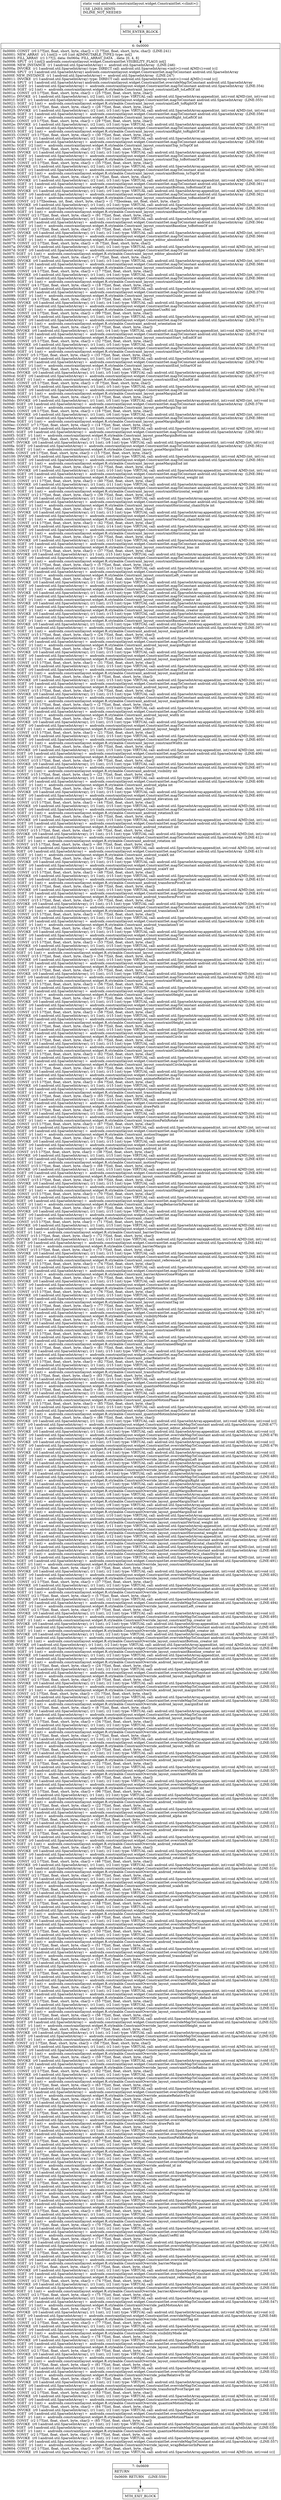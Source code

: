 digraph "CFG forandroidx.constraintlayout.widget.ConstraintSet.\<clinit\>()V" {
Node_4 [shape=record,label="{4\:\ ?|MTH_ENTER_BLOCK\l}"];
Node_6 [shape=record,label="{6\:\ 0x0000|0x0000: CONST  (r0 I:??[int, float, short, byte, char]) = (3 ??[int, float, short, byte, char])  (LINE:241)\l0x0001: NEW_ARRAY  (r1 I:int[]) = (r0 I:int A[IMMUTABLE_TYPE]) type: int[] \l0x0003: FILL_ARRAY  (r1 I:??[]), data: 0x060a: FILL_ARRAY_DATA  , data: [0, 4, 8] \l0x0006: SPUT  (r1 I:int[]) androidx.constraintlayout.widget.ConstraintSet.VISIBILITY_FLAGS int[] \l0x0008: NEW_INSTANCE  (r1 I:android.util.SparseIntArray) =  android.util.SparseIntArray  (LINE:246)\l0x000a: INVOKE  (r1 I:android.util.SparseIntArray) type: DIRECT call: android.util.SparseIntArray.\<init\>():void A[MD:():void (c)]\l0x000d: SPUT  (r1 I:android.util.SparseIntArray) androidx.constraintlayout.widget.ConstraintSet.mapToConstant android.util.SparseIntArray \l0x000f: NEW_INSTANCE  (r1 I:android.util.SparseIntArray) =  android.util.SparseIntArray  (LINE:247)\l0x0011: INVOKE  (r1 I:android.util.SparseIntArray) type: DIRECT call: android.util.SparseIntArray.\<init\>():void A[MD:():void (c)]\l0x0014: SPUT  (r1 I:android.util.SparseIntArray) androidx.constraintlayout.widget.ConstraintSet.overrideMapToConstant android.util.SparseIntArray \l0x0016: SGET  (r1 I:android.util.SparseIntArray) =  androidx.constraintlayout.widget.ConstraintSet.mapToConstant android.util.SparseIntArray  (LINE:354)\l0x0018: SGET  (r2 I:int) =  androidx.constraintlayout.widget.R.styleable.Constraint_layout_constraintLeft_toLeftOf int \l0x001a: CONST  (r3 I:??[int, float, short, byte, char]) = (25 ??[int, float, short, byte, char]) \l0x001c: INVOKE  (r1 I:android.util.SparseIntArray), (r2 I:int), (r3 I:int) type: VIRTUAL call: android.util.SparseIntArray.append(int, int):void A[MD:(int, int):void (c)]\l0x001f: SGET  (r1 I:android.util.SparseIntArray) =  androidx.constraintlayout.widget.ConstraintSet.mapToConstant android.util.SparseIntArray  (LINE:355)\l0x0021: SGET  (r2 I:int) =  androidx.constraintlayout.widget.R.styleable.Constraint_layout_constraintLeft_toRightOf int \l0x0023: CONST  (r3 I:??[int, float, short, byte, char]) = (26 ??[int, float, short, byte, char]) \l0x0025: INVOKE  (r1 I:android.util.SparseIntArray), (r2 I:int), (r3 I:int) type: VIRTUAL call: android.util.SparseIntArray.append(int, int):void A[MD:(int, int):void (c)]\l0x0028: SGET  (r1 I:android.util.SparseIntArray) =  androidx.constraintlayout.widget.ConstraintSet.mapToConstant android.util.SparseIntArray  (LINE:356)\l0x002a: SGET  (r2 I:int) =  androidx.constraintlayout.widget.R.styleable.Constraint_layout_constraintRight_toLeftOf int \l0x002c: CONST  (r3 I:??[int, float, short, byte, char]) = (29 ??[int, float, short, byte, char]) \l0x002e: INVOKE  (r1 I:android.util.SparseIntArray), (r2 I:int), (r3 I:int) type: VIRTUAL call: android.util.SparseIntArray.append(int, int):void A[MD:(int, int):void (c)]\l0x0031: SGET  (r1 I:android.util.SparseIntArray) =  androidx.constraintlayout.widget.ConstraintSet.mapToConstant android.util.SparseIntArray  (LINE:357)\l0x0033: SGET  (r2 I:int) =  androidx.constraintlayout.widget.R.styleable.Constraint_layout_constraintRight_toRightOf int \l0x0035: CONST  (r3 I:??[int, float, short, byte, char]) = (30 ??[int, float, short, byte, char]) \l0x0037: INVOKE  (r1 I:android.util.SparseIntArray), (r2 I:int), (r3 I:int) type: VIRTUAL call: android.util.SparseIntArray.append(int, int):void A[MD:(int, int):void (c)]\l0x003a: SGET  (r1 I:android.util.SparseIntArray) =  androidx.constraintlayout.widget.ConstraintSet.mapToConstant android.util.SparseIntArray  (LINE:358)\l0x003c: SGET  (r2 I:int) =  androidx.constraintlayout.widget.R.styleable.Constraint_layout_constraintTop_toTopOf int \l0x003e: CONST  (r3 I:??[int, float, short, byte, char]) = (36 ??[int, float, short, byte, char]) \l0x0040: INVOKE  (r1 I:android.util.SparseIntArray), (r2 I:int), (r3 I:int) type: VIRTUAL call: android.util.SparseIntArray.append(int, int):void A[MD:(int, int):void (c)]\l0x0043: SGET  (r1 I:android.util.SparseIntArray) =  androidx.constraintlayout.widget.ConstraintSet.mapToConstant android.util.SparseIntArray  (LINE:359)\l0x0045: SGET  (r2 I:int) =  androidx.constraintlayout.widget.R.styleable.Constraint_layout_constraintTop_toBottomOf int \l0x0047: CONST  (r3 I:??[int, float, short, byte, char]) = (35 ??[int, float, short, byte, char]) \l0x0049: INVOKE  (r1 I:android.util.SparseIntArray), (r2 I:int), (r3 I:int) type: VIRTUAL call: android.util.SparseIntArray.append(int, int):void A[MD:(int, int):void (c)]\l0x004c: SGET  (r1 I:android.util.SparseIntArray) =  androidx.constraintlayout.widget.ConstraintSet.mapToConstant android.util.SparseIntArray  (LINE:360)\l0x004e: SGET  (r2 I:int) =  androidx.constraintlayout.widget.R.styleable.Constraint_layout_constraintBottom_toTopOf int \l0x0050: CONST  (r3 I:??[int, float, short, byte, char]) = (4 ??[int, float, short, byte, char]) \l0x0051: INVOKE  (r1 I:android.util.SparseIntArray), (r2 I:int), (r3 I:int) type: VIRTUAL call: android.util.SparseIntArray.append(int, int):void A[MD:(int, int):void (c)]\l0x0054: SGET  (r1 I:android.util.SparseIntArray) =  androidx.constraintlayout.widget.ConstraintSet.mapToConstant android.util.SparseIntArray  (LINE:361)\l0x0056: SGET  (r2 I:int) =  androidx.constraintlayout.widget.R.styleable.Constraint_layout_constraintBottom_toBottomOf int \l0x0058: INVOKE  (r1 I:android.util.SparseIntArray), (r2 I:int), (r0 I:int) type: VIRTUAL call: android.util.SparseIntArray.append(int, int):void A[MD:(int, int):void (c)]\l0x005b: SGET  (r0 I:android.util.SparseIntArray) =  androidx.constraintlayout.widget.ConstraintSet.mapToConstant android.util.SparseIntArray  (LINE:362)\l0x005d: SGET  (r1 I:int) =  androidx.constraintlayout.widget.R.styleable.Constraint_layout_constraintBaseline_toBaselineOf int \l0x005f: CONST  (r2 I:??[boolean, int, float, short, byte, char]) = (1 ??[boolean, int, float, short, byte, char]) \l0x0060: INVOKE  (r0 I:android.util.SparseIntArray), (r1 I:int), (r2 I:int) type: VIRTUAL call: android.util.SparseIntArray.append(int, int):void A[MD:(int, int):void (c)]\l0x0063: SGET  (r0 I:android.util.SparseIntArray) =  androidx.constraintlayout.widget.ConstraintSet.mapToConstant android.util.SparseIntArray  (LINE:363)\l0x0065: SGET  (r1 I:int) =  androidx.constraintlayout.widget.R.styleable.Constraint_layout_constraintBaseline_toTopOf int \l0x0067: CONST  (r2 I:??[int, float, short, byte, char]) = (91 ??[int, float, short, byte, char]) \l0x0069: INVOKE  (r0 I:android.util.SparseIntArray), (r1 I:int), (r2 I:int) type: VIRTUAL call: android.util.SparseIntArray.append(int, int):void A[MD:(int, int):void (c)]\l0x006c: SGET  (r0 I:android.util.SparseIntArray) =  androidx.constraintlayout.widget.ConstraintSet.mapToConstant android.util.SparseIntArray  (LINE:364)\l0x006e: SGET  (r1 I:int) =  androidx.constraintlayout.widget.R.styleable.Constraint_layout_constraintBaseline_toBottomOf int \l0x0070: CONST  (r2 I:??[int, float, short, byte, char]) = (92 ??[int, float, short, byte, char]) \l0x0072: INVOKE  (r0 I:android.util.SparseIntArray), (r1 I:int), (r2 I:int) type: VIRTUAL call: android.util.SparseIntArray.append(int, int):void A[MD:(int, int):void (c)]\l0x0075: SGET  (r0 I:android.util.SparseIntArray) =  androidx.constraintlayout.widget.ConstraintSet.mapToConstant android.util.SparseIntArray  (LINE:366)\l0x0077: SGET  (r1 I:int) =  androidx.constraintlayout.widget.R.styleable.Constraint_layout_editor_absoluteX int \l0x0079: CONST  (r2 I:??[int, float, short, byte, char]) = (6 ??[int, float, short, byte, char]) \l0x007a: INVOKE  (r0 I:android.util.SparseIntArray), (r1 I:int), (r2 I:int) type: VIRTUAL call: android.util.SparseIntArray.append(int, int):void A[MD:(int, int):void (c)]\l0x007d: SGET  (r0 I:android.util.SparseIntArray) =  androidx.constraintlayout.widget.ConstraintSet.mapToConstant android.util.SparseIntArray  (LINE:367)\l0x007f: SGET  (r1 I:int) =  androidx.constraintlayout.widget.R.styleable.Constraint_layout_editor_absoluteY int \l0x0081: CONST  (r3 I:??[int, float, short, byte, char]) = (7 ??[int, float, short, byte, char]) \l0x0082: INVOKE  (r0 I:android.util.SparseIntArray), (r1 I:int), (r3 I:int) type: VIRTUAL call: android.util.SparseIntArray.append(int, int):void A[MD:(int, int):void (c)]\l0x0085: SGET  (r0 I:android.util.SparseIntArray) =  androidx.constraintlayout.widget.ConstraintSet.mapToConstant android.util.SparseIntArray  (LINE:368)\l0x0087: SGET  (r1 I:int) =  androidx.constraintlayout.widget.R.styleable.Constraint_layout_constraintGuide_begin int \l0x0089: CONST  (r4 I:??[int, float, short, byte, char]) = (17 ??[int, float, short, byte, char]) \l0x008b: INVOKE  (r0 I:android.util.SparseIntArray), (r1 I:int), (r4 I:int) type: VIRTUAL call: android.util.SparseIntArray.append(int, int):void A[MD:(int, int):void (c)]\l0x008e: SGET  (r0 I:android.util.SparseIntArray) =  androidx.constraintlayout.widget.ConstraintSet.mapToConstant android.util.SparseIntArray  (LINE:369)\l0x0090: SGET  (r1 I:int) =  androidx.constraintlayout.widget.R.styleable.Constraint_layout_constraintGuide_end int \l0x0092: CONST  (r4 I:??[int, float, short, byte, char]) = (18 ??[int, float, short, byte, char]) \l0x0094: INVOKE  (r0 I:android.util.SparseIntArray), (r1 I:int), (r4 I:int) type: VIRTUAL call: android.util.SparseIntArray.append(int, int):void A[MD:(int, int):void (c)]\l0x0097: SGET  (r0 I:android.util.SparseIntArray) =  androidx.constraintlayout.widget.ConstraintSet.mapToConstant android.util.SparseIntArray  (LINE:370)\l0x0099: SGET  (r1 I:int) =  androidx.constraintlayout.widget.R.styleable.Constraint_layout_constraintGuide_percent int \l0x009b: CONST  (r4 I:??[int, float, short, byte, char]) = (19 ??[int, float, short, byte, char]) \l0x009d: INVOKE  (r0 I:android.util.SparseIntArray), (r1 I:int), (r4 I:int) type: VIRTUAL call: android.util.SparseIntArray.append(int, int):void A[MD:(int, int):void (c)]\l0x00a0: SGET  (r0 I:android.util.SparseIntArray) =  androidx.constraintlayout.widget.ConstraintSet.mapToConstant android.util.SparseIntArray  (LINE:371)\l0x00a2: SGET  (r1 I:int) =  androidx.constraintlayout.widget.R.styleable.Constraint_guidelineUseRtl int \l0x00a4: CONST  (r4 I:??[int, float, short, byte, char]) = (99 ??[int, float, short, byte, char]) \l0x00a6: INVOKE  (r0 I:android.util.SparseIntArray), (r1 I:int), (r4 I:int) type: VIRTUAL call: android.util.SparseIntArray.append(int, int):void A[MD:(int, int):void (c)]\l0x00a9: SGET  (r0 I:android.util.SparseIntArray) =  androidx.constraintlayout.widget.ConstraintSet.mapToConstant android.util.SparseIntArray  (LINE:373)\l0x00ab: SGET  (r1 I:int) =  androidx.constraintlayout.widget.R.styleable.Constraint_android_orientation int \l0x00ad: CONST  (r4 I:??[int, float, short, byte, char]) = (27 ??[int, float, short, byte, char]) \l0x00af: INVOKE  (r0 I:android.util.SparseIntArray), (r1 I:int), (r4 I:int) type: VIRTUAL call: android.util.SparseIntArray.append(int, int):void A[MD:(int, int):void (c)]\l0x00b2: SGET  (r0 I:android.util.SparseIntArray) =  androidx.constraintlayout.widget.ConstraintSet.mapToConstant android.util.SparseIntArray  (LINE:374)\l0x00b4: SGET  (r1 I:int) =  androidx.constraintlayout.widget.R.styleable.Constraint_layout_constraintStart_toEndOf int \l0x00b6: CONST  (r5 I:??[int, float, short, byte, char]) = (32 ??[int, float, short, byte, char]) \l0x00b8: INVOKE  (r0 I:android.util.SparseIntArray), (r1 I:int), (r5 I:int) type: VIRTUAL call: android.util.SparseIntArray.append(int, int):void A[MD:(int, int):void (c)]\l0x00bb: SGET  (r0 I:android.util.SparseIntArray) =  androidx.constraintlayout.widget.ConstraintSet.mapToConstant android.util.SparseIntArray  (LINE:375)\l0x00bd: SGET  (r1 I:int) =  androidx.constraintlayout.widget.R.styleable.Constraint_layout_constraintStart_toStartOf int \l0x00bf: CONST  (r5 I:??[int, float, short, byte, char]) = (33 ??[int, float, short, byte, char]) \l0x00c1: INVOKE  (r0 I:android.util.SparseIntArray), (r1 I:int), (r5 I:int) type: VIRTUAL call: android.util.SparseIntArray.append(int, int):void A[MD:(int, int):void (c)]\l0x00c4: SGET  (r0 I:android.util.SparseIntArray) =  androidx.constraintlayout.widget.ConstraintSet.mapToConstant android.util.SparseIntArray  (LINE:376)\l0x00c6: SGET  (r1 I:int) =  androidx.constraintlayout.widget.R.styleable.Constraint_layout_constraintEnd_toStartOf int \l0x00c8: CONST  (r5 I:??[int, float, short, byte, char]) = (10 ??[int, float, short, byte, char]) \l0x00ca: INVOKE  (r0 I:android.util.SparseIntArray), (r1 I:int), (r5 I:int) type: VIRTUAL call: android.util.SparseIntArray.append(int, int):void A[MD:(int, int):void (c)]\l0x00cd: SGET  (r0 I:android.util.SparseIntArray) =  androidx.constraintlayout.widget.ConstraintSet.mapToConstant android.util.SparseIntArray  (LINE:377)\l0x00cf: SGET  (r1 I:int) =  androidx.constraintlayout.widget.R.styleable.Constraint_layout_constraintEnd_toEndOf int \l0x00d1: CONST  (r5 I:??[int, float, short, byte, char]) = (9 ??[int, float, short, byte, char]) \l0x00d3: INVOKE  (r0 I:android.util.SparseIntArray), (r1 I:int), (r5 I:int) type: VIRTUAL call: android.util.SparseIntArray.append(int, int):void A[MD:(int, int):void (c)]\l0x00d6: SGET  (r0 I:android.util.SparseIntArray) =  androidx.constraintlayout.widget.ConstraintSet.mapToConstant android.util.SparseIntArray  (LINE:378)\l0x00d8: SGET  (r1 I:int) =  androidx.constraintlayout.widget.R.styleable.Constraint_layout_goneMarginLeft int \l0x00da: CONST  (r5 I:??[int, float, short, byte, char]) = (13 ??[int, float, short, byte, char]) \l0x00dc: INVOKE  (r0 I:android.util.SparseIntArray), (r1 I:int), (r5 I:int) type: VIRTUAL call: android.util.SparseIntArray.append(int, int):void A[MD:(int, int):void (c)]\l0x00df: SGET  (r0 I:android.util.SparseIntArray) =  androidx.constraintlayout.widget.ConstraintSet.mapToConstant android.util.SparseIntArray  (LINE:379)\l0x00e1: SGET  (r1 I:int) =  androidx.constraintlayout.widget.R.styleable.Constraint_layout_goneMarginTop int \l0x00e3: CONST  (r6 I:??[int, float, short, byte, char]) = (16 ??[int, float, short, byte, char]) \l0x00e5: INVOKE  (r0 I:android.util.SparseIntArray), (r1 I:int), (r6 I:int) type: VIRTUAL call: android.util.SparseIntArray.append(int, int):void A[MD:(int, int):void (c)]\l0x00e8: SGET  (r0 I:android.util.SparseIntArray) =  androidx.constraintlayout.widget.ConstraintSet.mapToConstant android.util.SparseIntArray  (LINE:380)\l0x00ea: SGET  (r1 I:int) =  androidx.constraintlayout.widget.R.styleable.Constraint_layout_goneMarginRight int \l0x00ec: CONST  (r7 I:??[int, float, short, byte, char]) = (14 ??[int, float, short, byte, char]) \l0x00ee: INVOKE  (r0 I:android.util.SparseIntArray), (r1 I:int), (r7 I:int) type: VIRTUAL call: android.util.SparseIntArray.append(int, int):void A[MD:(int, int):void (c)]\l0x00f1: SGET  (r0 I:android.util.SparseIntArray) =  androidx.constraintlayout.widget.ConstraintSet.mapToConstant android.util.SparseIntArray  (LINE:381)\l0x00f3: SGET  (r1 I:int) =  androidx.constraintlayout.widget.R.styleable.Constraint_layout_goneMarginBottom int \l0x00f5: CONST  (r8 I:??[int, float, short, byte, char]) = (11 ??[int, float, short, byte, char]) \l0x00f7: INVOKE  (r0 I:android.util.SparseIntArray), (r1 I:int), (r8 I:int) type: VIRTUAL call: android.util.SparseIntArray.append(int, int):void A[MD:(int, int):void (c)]\l0x00fa: SGET  (r0 I:android.util.SparseIntArray) =  androidx.constraintlayout.widget.ConstraintSet.mapToConstant android.util.SparseIntArray  (LINE:382)\l0x00fc: SGET  (r1 I:int) =  androidx.constraintlayout.widget.R.styleable.Constraint_layout_goneMarginStart int \l0x00fe: CONST  (r9 I:??[int, float, short, byte, char]) = (15 ??[int, float, short, byte, char]) \l0x0100: INVOKE  (r0 I:android.util.SparseIntArray), (r1 I:int), (r9 I:int) type: VIRTUAL call: android.util.SparseIntArray.append(int, int):void A[MD:(int, int):void (c)]\l0x0103: SGET  (r0 I:android.util.SparseIntArray) =  androidx.constraintlayout.widget.ConstraintSet.mapToConstant android.util.SparseIntArray  (LINE:383)\l0x0105: SGET  (r1 I:int) =  androidx.constraintlayout.widget.R.styleable.Constraint_layout_goneMarginEnd int \l0x0107: CONST  (r10 I:??[int, float, short, byte, char]) = (12 ??[int, float, short, byte, char]) \l0x0109: INVOKE  (r0 I:android.util.SparseIntArray), (r1 I:int), (r10 I:int) type: VIRTUAL call: android.util.SparseIntArray.append(int, int):void A[MD:(int, int):void (c)]\l0x010c: SGET  (r0 I:android.util.SparseIntArray) =  androidx.constraintlayout.widget.ConstraintSet.mapToConstant android.util.SparseIntArray  (LINE:384)\l0x010e: SGET  (r1 I:int) =  androidx.constraintlayout.widget.R.styleable.Constraint_layout_constraintVertical_weight int \l0x0110: CONST  (r11 I:??[int, float, short, byte, char]) = (40 ??[int, float, short, byte, char]) \l0x0112: INVOKE  (r0 I:android.util.SparseIntArray), (r1 I:int), (r11 I:int) type: VIRTUAL call: android.util.SparseIntArray.append(int, int):void A[MD:(int, int):void (c)]\l0x0115: SGET  (r0 I:android.util.SparseIntArray) =  androidx.constraintlayout.widget.ConstraintSet.mapToConstant android.util.SparseIntArray  (LINE:385)\l0x0117: SGET  (r1 I:int) =  androidx.constraintlayout.widget.R.styleable.Constraint_layout_constraintHorizontal_weight int \l0x0119: CONST  (r12 I:??[int, float, short, byte, char]) = (39 ??[int, float, short, byte, char]) \l0x011b: INVOKE  (r0 I:android.util.SparseIntArray), (r1 I:int), (r12 I:int) type: VIRTUAL call: android.util.SparseIntArray.append(int, int):void A[MD:(int, int):void (c)]\l0x011e: SGET  (r0 I:android.util.SparseIntArray) =  androidx.constraintlayout.widget.ConstraintSet.mapToConstant android.util.SparseIntArray  (LINE:386)\l0x0120: SGET  (r1 I:int) =  androidx.constraintlayout.widget.R.styleable.Constraint_layout_constraintHorizontal_chainStyle int \l0x0122: CONST  (r13 I:??[int, float, short, byte, char]) = (41 ??[int, float, short, byte, char]) \l0x0124: INVOKE  (r0 I:android.util.SparseIntArray), (r1 I:int), (r13 I:int) type: VIRTUAL call: android.util.SparseIntArray.append(int, int):void A[MD:(int, int):void (c)]\l0x0127: SGET  (r0 I:android.util.SparseIntArray) =  androidx.constraintlayout.widget.ConstraintSet.mapToConstant android.util.SparseIntArray  (LINE:387)\l0x0129: SGET  (r1 I:int) =  androidx.constraintlayout.widget.R.styleable.Constraint_layout_constraintVertical_chainStyle int \l0x012b: CONST  (r14 I:??[int, float, short, byte, char]) = (42 ??[int, float, short, byte, char]) \l0x012d: INVOKE  (r0 I:android.util.SparseIntArray), (r1 I:int), (r14 I:int) type: VIRTUAL call: android.util.SparseIntArray.append(int, int):void A[MD:(int, int):void (c)]\l0x0130: SGET  (r0 I:android.util.SparseIntArray) =  androidx.constraintlayout.widget.ConstraintSet.mapToConstant android.util.SparseIntArray  (LINE:389)\l0x0132: SGET  (r1 I:int) =  androidx.constraintlayout.widget.R.styleable.Constraint_layout_constraintHorizontal_bias int \l0x0134: CONST  (r15 I:??[int, float, short, byte, char]) = (20 ??[int, float, short, byte, char]) \l0x0136: INVOKE  (r0 I:android.util.SparseIntArray), (r1 I:int), (r15 I:int) type: VIRTUAL call: android.util.SparseIntArray.append(int, int):void A[MD:(int, int):void (c)]\l0x0139: SGET  (r0 I:android.util.SparseIntArray) =  androidx.constraintlayout.widget.ConstraintSet.mapToConstant android.util.SparseIntArray  (LINE:390)\l0x013b: SGET  (r1 I:int) =  androidx.constraintlayout.widget.R.styleable.Constraint_layout_constraintVertical_bias int \l0x013d: CONST  (r15 I:??[int, float, short, byte, char]) = (37 ??[int, float, short, byte, char]) \l0x013f: INVOKE  (r0 I:android.util.SparseIntArray), (r1 I:int), (r15 I:int) type: VIRTUAL call: android.util.SparseIntArray.append(int, int):void A[MD:(int, int):void (c)]\l0x0142: SGET  (r0 I:android.util.SparseIntArray) =  androidx.constraintlayout.widget.ConstraintSet.mapToConstant android.util.SparseIntArray  (LINE:391)\l0x0144: SGET  (r1 I:int) =  androidx.constraintlayout.widget.R.styleable.Constraint_layout_constraintDimensionRatio int \l0x0146: CONST  (r15 I:??[int, float, short, byte, char]) = (5 ??[int, float, short, byte, char]) \l0x0147: INVOKE  (r0 I:android.util.SparseIntArray), (r1 I:int), (r15 I:int) type: VIRTUAL call: android.util.SparseIntArray.append(int, int):void A[MD:(int, int):void (c)]\l0x014a: SGET  (r0 I:android.util.SparseIntArray) =  androidx.constraintlayout.widget.ConstraintSet.mapToConstant android.util.SparseIntArray  (LINE:392)\l0x014c: SGET  (r1 I:int) =  androidx.constraintlayout.widget.R.styleable.Constraint_layout_constraintLeft_creator int \l0x014e: CONST  (r15 I:??[int, float, short, byte, char]) = (87 ??[int, float, short, byte, char]) \l0x0150: INVOKE  (r0 I:android.util.SparseIntArray), (r1 I:int), (r15 I:int) type: VIRTUAL call: android.util.SparseIntArray.append(int, int):void A[MD:(int, int):void (c)]\l0x0153: SGET  (r0 I:android.util.SparseIntArray) =  androidx.constraintlayout.widget.ConstraintSet.mapToConstant android.util.SparseIntArray  (LINE:393)\l0x0155: SGET  (r1 I:int) =  androidx.constraintlayout.widget.R.styleable.Constraint_layout_constraintTop_creator int \l0x0157: INVOKE  (r0 I:android.util.SparseIntArray), (r1 I:int), (r15 I:int) type: VIRTUAL call: android.util.SparseIntArray.append(int, int):void A[MD:(int, int):void (c)]\l0x015a: SGET  (r0 I:android.util.SparseIntArray) =  androidx.constraintlayout.widget.ConstraintSet.mapToConstant android.util.SparseIntArray  (LINE:394)\l0x015c: SGET  (r1 I:int) =  androidx.constraintlayout.widget.R.styleable.Constraint_layout_constraintRight_creator int \l0x015e: INVOKE  (r0 I:android.util.SparseIntArray), (r1 I:int), (r15 I:int) type: VIRTUAL call: android.util.SparseIntArray.append(int, int):void A[MD:(int, int):void (c)]\l0x0161: SGET  (r0 I:android.util.SparseIntArray) =  androidx.constraintlayout.widget.ConstraintSet.mapToConstant android.util.SparseIntArray  (LINE:395)\l0x0163: SGET  (r1 I:int) =  androidx.constraintlayout.widget.R.styleable.Constraint_layout_constraintBottom_creator int \l0x0165: INVOKE  (r0 I:android.util.SparseIntArray), (r1 I:int), (r15 I:int) type: VIRTUAL call: android.util.SparseIntArray.append(int, int):void A[MD:(int, int):void (c)]\l0x0168: SGET  (r0 I:android.util.SparseIntArray) =  androidx.constraintlayout.widget.ConstraintSet.mapToConstant android.util.SparseIntArray  (LINE:396)\l0x016a: SGET  (r1 I:int) =  androidx.constraintlayout.widget.R.styleable.Constraint_layout_constraintBaseline_creator int \l0x016c: INVOKE  (r0 I:android.util.SparseIntArray), (r1 I:int), (r15 I:int) type: VIRTUAL call: android.util.SparseIntArray.append(int, int):void A[MD:(int, int):void (c)]\l0x016f: SGET  (r0 I:android.util.SparseIntArray) =  androidx.constraintlayout.widget.ConstraintSet.mapToConstant android.util.SparseIntArray  (LINE:397)\l0x0171: SGET  (r1 I:int) =  androidx.constraintlayout.widget.R.styleable.Constraint_android_layout_marginLeft int \l0x0173: CONST  (r15 I:??[int, float, short, byte, char]) = (24 ??[int, float, short, byte, char]) \l0x0175: INVOKE  (r0 I:android.util.SparseIntArray), (r1 I:int), (r15 I:int) type: VIRTUAL call: android.util.SparseIntArray.append(int, int):void A[MD:(int, int):void (c)]\l0x0178: SGET  (r0 I:android.util.SparseIntArray) =  androidx.constraintlayout.widget.ConstraintSet.mapToConstant android.util.SparseIntArray  (LINE:398)\l0x017a: SGET  (r1 I:int) =  androidx.constraintlayout.widget.R.styleable.Constraint_android_layout_marginRight int \l0x017c: CONST  (r15 I:??[int, float, short, byte, char]) = (28 ??[int, float, short, byte, char]) \l0x017e: INVOKE  (r0 I:android.util.SparseIntArray), (r1 I:int), (r15 I:int) type: VIRTUAL call: android.util.SparseIntArray.append(int, int):void A[MD:(int, int):void (c)]\l0x0181: SGET  (r0 I:android.util.SparseIntArray) =  androidx.constraintlayout.widget.ConstraintSet.mapToConstant android.util.SparseIntArray  (LINE:399)\l0x0183: SGET  (r1 I:int) =  androidx.constraintlayout.widget.R.styleable.Constraint_android_layout_marginStart int \l0x0185: CONST  (r15 I:??[int, float, short, byte, char]) = (31 ??[int, float, short, byte, char]) \l0x0187: INVOKE  (r0 I:android.util.SparseIntArray), (r1 I:int), (r15 I:int) type: VIRTUAL call: android.util.SparseIntArray.append(int, int):void A[MD:(int, int):void (c)]\l0x018a: SGET  (r0 I:android.util.SparseIntArray) =  androidx.constraintlayout.widget.ConstraintSet.mapToConstant android.util.SparseIntArray  (LINE:400)\l0x018c: SGET  (r1 I:int) =  androidx.constraintlayout.widget.R.styleable.Constraint_android_layout_marginEnd int \l0x018e: CONST  (r15 I:??[int, float, short, byte, char]) = (8 ??[int, float, short, byte, char]) \l0x0190: INVOKE  (r0 I:android.util.SparseIntArray), (r1 I:int), (r15 I:int) type: VIRTUAL call: android.util.SparseIntArray.append(int, int):void A[MD:(int, int):void (c)]\l0x0193: SGET  (r0 I:android.util.SparseIntArray) =  androidx.constraintlayout.widget.ConstraintSet.mapToConstant android.util.SparseIntArray  (LINE:401)\l0x0195: SGET  (r1 I:int) =  androidx.constraintlayout.widget.R.styleable.Constraint_android_layout_marginTop int \l0x0197: CONST  (r15 I:??[int, float, short, byte, char]) = (34 ??[int, float, short, byte, char]) \l0x0199: INVOKE  (r0 I:android.util.SparseIntArray), (r1 I:int), (r15 I:int) type: VIRTUAL call: android.util.SparseIntArray.append(int, int):void A[MD:(int, int):void (c)]\l0x019c: SGET  (r0 I:android.util.SparseIntArray) =  androidx.constraintlayout.widget.ConstraintSet.mapToConstant android.util.SparseIntArray  (LINE:402)\l0x019e: SGET  (r1 I:int) =  androidx.constraintlayout.widget.R.styleable.Constraint_android_layout_marginBottom int \l0x01a0: CONST  (r15 I:??[int, float, short, byte, char]) = (2 ??[int, float, short, byte, char]) \l0x01a1: INVOKE  (r0 I:android.util.SparseIntArray), (r1 I:int), (r15 I:int) type: VIRTUAL call: android.util.SparseIntArray.append(int, int):void A[MD:(int, int):void (c)]\l0x01a4: SGET  (r0 I:android.util.SparseIntArray) =  androidx.constraintlayout.widget.ConstraintSet.mapToConstant android.util.SparseIntArray  (LINE:403)\l0x01a6: SGET  (r1 I:int) =  androidx.constraintlayout.widget.R.styleable.Constraint_android_layout_width int \l0x01a8: CONST  (r15 I:??[int, float, short, byte, char]) = (23 ??[int, float, short, byte, char]) \l0x01aa: INVOKE  (r0 I:android.util.SparseIntArray), (r1 I:int), (r15 I:int) type: VIRTUAL call: android.util.SparseIntArray.append(int, int):void A[MD:(int, int):void (c)]\l0x01ad: SGET  (r0 I:android.util.SparseIntArray) =  androidx.constraintlayout.widget.ConstraintSet.mapToConstant android.util.SparseIntArray  (LINE:404)\l0x01af: SGET  (r1 I:int) =  androidx.constraintlayout.widget.R.styleable.Constraint_android_layout_height int \l0x01b1: CONST  (r15 I:??[int, float, short, byte, char]) = (21 ??[int, float, short, byte, char]) \l0x01b3: INVOKE  (r0 I:android.util.SparseIntArray), (r1 I:int), (r15 I:int) type: VIRTUAL call: android.util.SparseIntArray.append(int, int):void A[MD:(int, int):void (c)]\l0x01b6: SGET  (r0 I:android.util.SparseIntArray) =  androidx.constraintlayout.widget.ConstraintSet.mapToConstant android.util.SparseIntArray  (LINE:405)\l0x01b8: SGET  (r1 I:int) =  androidx.constraintlayout.widget.R.styleable.Constraint_layout_constraintWidth int \l0x01ba: CONST  (r15 I:??[int, float, short, byte, char]) = (95 ??[int, float, short, byte, char]) \l0x01bc: INVOKE  (r0 I:android.util.SparseIntArray), (r1 I:int), (r15 I:int) type: VIRTUAL call: android.util.SparseIntArray.append(int, int):void A[MD:(int, int):void (c)]\l0x01bf: SGET  (r0 I:android.util.SparseIntArray) =  androidx.constraintlayout.widget.ConstraintSet.mapToConstant android.util.SparseIntArray  (LINE:406)\l0x01c1: SGET  (r1 I:int) =  androidx.constraintlayout.widget.R.styleable.Constraint_layout_constraintHeight int \l0x01c3: CONST  (r15 I:??[int, float, short, byte, char]) = (96 ??[int, float, short, byte, char]) \l0x01c5: INVOKE  (r0 I:android.util.SparseIntArray), (r1 I:int), (r15 I:int) type: VIRTUAL call: android.util.SparseIntArray.append(int, int):void A[MD:(int, int):void (c)]\l0x01c8: SGET  (r0 I:android.util.SparseIntArray) =  androidx.constraintlayout.widget.ConstraintSet.mapToConstant android.util.SparseIntArray  (LINE:407)\l0x01ca: SGET  (r1 I:int) =  androidx.constraintlayout.widget.R.styleable.Constraint_android_visibility int \l0x01cc: CONST  (r15 I:??[int, float, short, byte, char]) = (22 ??[int, float, short, byte, char]) \l0x01ce: INVOKE  (r0 I:android.util.SparseIntArray), (r1 I:int), (r15 I:int) type: VIRTUAL call: android.util.SparseIntArray.append(int, int):void A[MD:(int, int):void (c)]\l0x01d1: SGET  (r0 I:android.util.SparseIntArray) =  androidx.constraintlayout.widget.ConstraintSet.mapToConstant android.util.SparseIntArray  (LINE:408)\l0x01d3: SGET  (r1 I:int) =  androidx.constraintlayout.widget.R.styleable.Constraint_android_alpha int \l0x01d5: CONST  (r15 I:??[int, float, short, byte, char]) = (43 ??[int, float, short, byte, char]) \l0x01d7: INVOKE  (r0 I:android.util.SparseIntArray), (r1 I:int), (r15 I:int) type: VIRTUAL call: android.util.SparseIntArray.append(int, int):void A[MD:(int, int):void (c)]\l0x01da: SGET  (r0 I:android.util.SparseIntArray) =  androidx.constraintlayout.widget.ConstraintSet.mapToConstant android.util.SparseIntArray  (LINE:409)\l0x01dc: SGET  (r1 I:int) =  androidx.constraintlayout.widget.R.styleable.Constraint_android_elevation int \l0x01de: CONST  (r15 I:??[int, float, short, byte, char]) = (44 ??[int, float, short, byte, char]) \l0x01e0: INVOKE  (r0 I:android.util.SparseIntArray), (r1 I:int), (r15 I:int) type: VIRTUAL call: android.util.SparseIntArray.append(int, int):void A[MD:(int, int):void (c)]\l0x01e3: SGET  (r0 I:android.util.SparseIntArray) =  androidx.constraintlayout.widget.ConstraintSet.mapToConstant android.util.SparseIntArray  (LINE:410)\l0x01e5: SGET  (r1 I:int) =  androidx.constraintlayout.widget.R.styleable.Constraint_android_rotationX int \l0x01e7: CONST  (r15 I:??[int, float, short, byte, char]) = (45 ??[int, float, short, byte, char]) \l0x01e9: INVOKE  (r0 I:android.util.SparseIntArray), (r1 I:int), (r15 I:int) type: VIRTUAL call: android.util.SparseIntArray.append(int, int):void A[MD:(int, int):void (c)]\l0x01ec: SGET  (r0 I:android.util.SparseIntArray) =  androidx.constraintlayout.widget.ConstraintSet.mapToConstant android.util.SparseIntArray  (LINE:411)\l0x01ee: SGET  (r1 I:int) =  androidx.constraintlayout.widget.R.styleable.Constraint_android_rotationY int \l0x01f0: CONST  (r15 I:??[int, float, short, byte, char]) = (46 ??[int, float, short, byte, char]) \l0x01f2: INVOKE  (r0 I:android.util.SparseIntArray), (r1 I:int), (r15 I:int) type: VIRTUAL call: android.util.SparseIntArray.append(int, int):void A[MD:(int, int):void (c)]\l0x01f5: SGET  (r0 I:android.util.SparseIntArray) =  androidx.constraintlayout.widget.ConstraintSet.mapToConstant android.util.SparseIntArray  (LINE:412)\l0x01f7: SGET  (r1 I:int) =  androidx.constraintlayout.widget.R.styleable.Constraint_android_rotation int \l0x01f9: CONST  (r15 I:??[int, float, short, byte, char]) = (60 ??[int, float, short, byte, char]) \l0x01fb: INVOKE  (r0 I:android.util.SparseIntArray), (r1 I:int), (r15 I:int) type: VIRTUAL call: android.util.SparseIntArray.append(int, int):void A[MD:(int, int):void (c)]\l0x01fe: SGET  (r0 I:android.util.SparseIntArray) =  androidx.constraintlayout.widget.ConstraintSet.mapToConstant android.util.SparseIntArray  (LINE:413)\l0x0200: SGET  (r1 I:int) =  androidx.constraintlayout.widget.R.styleable.Constraint_android_scaleX int \l0x0202: CONST  (r15 I:??[int, float, short, byte, char]) = (47 ??[int, float, short, byte, char]) \l0x0204: INVOKE  (r0 I:android.util.SparseIntArray), (r1 I:int), (r15 I:int) type: VIRTUAL call: android.util.SparseIntArray.append(int, int):void A[MD:(int, int):void (c)]\l0x0207: SGET  (r0 I:android.util.SparseIntArray) =  androidx.constraintlayout.widget.ConstraintSet.mapToConstant android.util.SparseIntArray  (LINE:414)\l0x0209: SGET  (r1 I:int) =  androidx.constraintlayout.widget.R.styleable.Constraint_android_scaleY int \l0x020b: CONST  (r15 I:??[int, float, short, byte, char]) = (48 ??[int, float, short, byte, char]) \l0x020d: INVOKE  (r0 I:android.util.SparseIntArray), (r1 I:int), (r15 I:int) type: VIRTUAL call: android.util.SparseIntArray.append(int, int):void A[MD:(int, int):void (c)]\l0x0210: SGET  (r0 I:android.util.SparseIntArray) =  androidx.constraintlayout.widget.ConstraintSet.mapToConstant android.util.SparseIntArray  (LINE:415)\l0x0212: SGET  (r1 I:int) =  androidx.constraintlayout.widget.R.styleable.Constraint_android_transformPivotX int \l0x0214: CONST  (r15 I:??[int, float, short, byte, char]) = (49 ??[int, float, short, byte, char]) \l0x0216: INVOKE  (r0 I:android.util.SparseIntArray), (r1 I:int), (r15 I:int) type: VIRTUAL call: android.util.SparseIntArray.append(int, int):void A[MD:(int, int):void (c)]\l0x0219: SGET  (r0 I:android.util.SparseIntArray) =  androidx.constraintlayout.widget.ConstraintSet.mapToConstant android.util.SparseIntArray  (LINE:416)\l0x021b: SGET  (r1 I:int) =  androidx.constraintlayout.widget.R.styleable.Constraint_android_transformPivotY int \l0x021d: CONST  (r15 I:??[int, float, short, byte, char]) = (50 ??[int, float, short, byte, char]) \l0x021f: INVOKE  (r0 I:android.util.SparseIntArray), (r1 I:int), (r15 I:int) type: VIRTUAL call: android.util.SparseIntArray.append(int, int):void A[MD:(int, int):void (c)]\l0x0222: SGET  (r0 I:android.util.SparseIntArray) =  androidx.constraintlayout.widget.ConstraintSet.mapToConstant android.util.SparseIntArray  (LINE:417)\l0x0224: SGET  (r1 I:int) =  androidx.constraintlayout.widget.R.styleable.Constraint_android_translationX int \l0x0226: CONST  (r15 I:??[int, float, short, byte, char]) = (51 ??[int, float, short, byte, char]) \l0x0228: INVOKE  (r0 I:android.util.SparseIntArray), (r1 I:int), (r15 I:int) type: VIRTUAL call: android.util.SparseIntArray.append(int, int):void A[MD:(int, int):void (c)]\l0x022b: SGET  (r0 I:android.util.SparseIntArray) =  androidx.constraintlayout.widget.ConstraintSet.mapToConstant android.util.SparseIntArray  (LINE:418)\l0x022d: SGET  (r1 I:int) =  androidx.constraintlayout.widget.R.styleable.Constraint_android_translationY int \l0x022f: CONST  (r15 I:??[int, float, short, byte, char]) = (52 ??[int, float, short, byte, char]) \l0x0231: INVOKE  (r0 I:android.util.SparseIntArray), (r1 I:int), (r15 I:int) type: VIRTUAL call: android.util.SparseIntArray.append(int, int):void A[MD:(int, int):void (c)]\l0x0234: SGET  (r0 I:android.util.SparseIntArray) =  androidx.constraintlayout.widget.ConstraintSet.mapToConstant android.util.SparseIntArray  (LINE:419)\l0x0236: SGET  (r1 I:int) =  androidx.constraintlayout.widget.R.styleable.Constraint_android_translationZ int \l0x0238: CONST  (r15 I:??[int, float, short, byte, char]) = (53 ??[int, float, short, byte, char]) \l0x023a: INVOKE  (r0 I:android.util.SparseIntArray), (r1 I:int), (r15 I:int) type: VIRTUAL call: android.util.SparseIntArray.append(int, int):void A[MD:(int, int):void (c)]\l0x023d: SGET  (r0 I:android.util.SparseIntArray) =  androidx.constraintlayout.widget.ConstraintSet.mapToConstant android.util.SparseIntArray  (LINE:420)\l0x023f: SGET  (r1 I:int) =  androidx.constraintlayout.widget.R.styleable.Constraint_layout_constraintWidth_default int \l0x0241: CONST  (r15 I:??[int, float, short, byte, char]) = (54 ??[int, float, short, byte, char]) \l0x0243: INVOKE  (r0 I:android.util.SparseIntArray), (r1 I:int), (r15 I:int) type: VIRTUAL call: android.util.SparseIntArray.append(int, int):void A[MD:(int, int):void (c)]\l0x0246: SGET  (r0 I:android.util.SparseIntArray) =  androidx.constraintlayout.widget.ConstraintSet.mapToConstant android.util.SparseIntArray  (LINE:421)\l0x0248: SGET  (r1 I:int) =  androidx.constraintlayout.widget.R.styleable.Constraint_layout_constraintHeight_default int \l0x024a: CONST  (r15 I:??[int, float, short, byte, char]) = (55 ??[int, float, short, byte, char]) \l0x024c: INVOKE  (r0 I:android.util.SparseIntArray), (r1 I:int), (r15 I:int) type: VIRTUAL call: android.util.SparseIntArray.append(int, int):void A[MD:(int, int):void (c)]\l0x024f: SGET  (r0 I:android.util.SparseIntArray) =  androidx.constraintlayout.widget.ConstraintSet.mapToConstant android.util.SparseIntArray  (LINE:422)\l0x0251: SGET  (r1 I:int) =  androidx.constraintlayout.widget.R.styleable.Constraint_layout_constraintWidth_max int \l0x0253: CONST  (r15 I:??[int, float, short, byte, char]) = (56 ??[int, float, short, byte, char]) \l0x0255: INVOKE  (r0 I:android.util.SparseIntArray), (r1 I:int), (r15 I:int) type: VIRTUAL call: android.util.SparseIntArray.append(int, int):void A[MD:(int, int):void (c)]\l0x0258: SGET  (r0 I:android.util.SparseIntArray) =  androidx.constraintlayout.widget.ConstraintSet.mapToConstant android.util.SparseIntArray  (LINE:423)\l0x025a: SGET  (r1 I:int) =  androidx.constraintlayout.widget.R.styleable.Constraint_layout_constraintHeight_max int \l0x025c: CONST  (r15 I:??[int, float, short, byte, char]) = (57 ??[int, float, short, byte, char]) \l0x025e: INVOKE  (r0 I:android.util.SparseIntArray), (r1 I:int), (r15 I:int) type: VIRTUAL call: android.util.SparseIntArray.append(int, int):void A[MD:(int, int):void (c)]\l0x0261: SGET  (r0 I:android.util.SparseIntArray) =  androidx.constraintlayout.widget.ConstraintSet.mapToConstant android.util.SparseIntArray  (LINE:424)\l0x0263: SGET  (r1 I:int) =  androidx.constraintlayout.widget.R.styleable.Constraint_layout_constraintWidth_min int \l0x0265: CONST  (r15 I:??[int, float, short, byte, char]) = (58 ??[int, float, short, byte, char]) \l0x0267: INVOKE  (r0 I:android.util.SparseIntArray), (r1 I:int), (r15 I:int) type: VIRTUAL call: android.util.SparseIntArray.append(int, int):void A[MD:(int, int):void (c)]\l0x026a: SGET  (r0 I:android.util.SparseIntArray) =  androidx.constraintlayout.widget.ConstraintSet.mapToConstant android.util.SparseIntArray  (LINE:425)\l0x026c: SGET  (r1 I:int) =  androidx.constraintlayout.widget.R.styleable.Constraint_layout_constraintHeight_min int \l0x026e: CONST  (r15 I:??[int, float, short, byte, char]) = (59 ??[int, float, short, byte, char]) \l0x0270: INVOKE  (r0 I:android.util.SparseIntArray), (r1 I:int), (r15 I:int) type: VIRTUAL call: android.util.SparseIntArray.append(int, int):void A[MD:(int, int):void (c)]\l0x0273: SGET  (r0 I:android.util.SparseIntArray) =  androidx.constraintlayout.widget.ConstraintSet.mapToConstant android.util.SparseIntArray  (LINE:426)\l0x0275: SGET  (r1 I:int) =  androidx.constraintlayout.widget.R.styleable.Constraint_layout_constraintCircle int \l0x0277: CONST  (r15 I:??[int, float, short, byte, char]) = (61 ??[int, float, short, byte, char]) \l0x0279: INVOKE  (r0 I:android.util.SparseIntArray), (r1 I:int), (r15 I:int) type: VIRTUAL call: android.util.SparseIntArray.append(int, int):void A[MD:(int, int):void (c)]\l0x027c: SGET  (r0 I:android.util.SparseIntArray) =  androidx.constraintlayout.widget.ConstraintSet.mapToConstant android.util.SparseIntArray  (LINE:427)\l0x027e: SGET  (r1 I:int) =  androidx.constraintlayout.widget.R.styleable.Constraint_layout_constraintCircleRadius int \l0x0280: CONST  (r15 I:??[int, float, short, byte, char]) = (62 ??[int, float, short, byte, char]) \l0x0282: INVOKE  (r0 I:android.util.SparseIntArray), (r1 I:int), (r15 I:int) type: VIRTUAL call: android.util.SparseIntArray.append(int, int):void A[MD:(int, int):void (c)]\l0x0285: SGET  (r0 I:android.util.SparseIntArray) =  androidx.constraintlayout.widget.ConstraintSet.mapToConstant android.util.SparseIntArray  (LINE:428)\l0x0287: SGET  (r1 I:int) =  androidx.constraintlayout.widget.R.styleable.Constraint_layout_constraintCircleAngle int \l0x0289: CONST  (r15 I:??[int, float, short, byte, char]) = (63 ??[int, float, short, byte, char]) \l0x028b: INVOKE  (r0 I:android.util.SparseIntArray), (r1 I:int), (r15 I:int) type: VIRTUAL call: android.util.SparseIntArray.append(int, int):void A[MD:(int, int):void (c)]\l0x028e: SGET  (r0 I:android.util.SparseIntArray) =  androidx.constraintlayout.widget.ConstraintSet.mapToConstant android.util.SparseIntArray  (LINE:429)\l0x0290: SGET  (r1 I:int) =  androidx.constraintlayout.widget.R.styleable.Constraint_animateRelativeTo int \l0x0292: CONST  (r15 I:??[int, float, short, byte, char]) = (64 ??[int, float, short, byte, char]) \l0x0294: INVOKE  (r0 I:android.util.SparseIntArray), (r1 I:int), (r15 I:int) type: VIRTUAL call: android.util.SparseIntArray.append(int, int):void A[MD:(int, int):void (c)]\l0x0297: SGET  (r0 I:android.util.SparseIntArray) =  androidx.constraintlayout.widget.ConstraintSet.mapToConstant android.util.SparseIntArray  (LINE:430)\l0x0299: SGET  (r1 I:int) =  androidx.constraintlayout.widget.R.styleable.Constraint_transitionEasing int \l0x029b: CONST  (r15 I:??[int, float, short, byte, char]) = (65 ??[int, float, short, byte, char]) \l0x029d: INVOKE  (r0 I:android.util.SparseIntArray), (r1 I:int), (r15 I:int) type: VIRTUAL call: android.util.SparseIntArray.append(int, int):void A[MD:(int, int):void (c)]\l0x02a0: SGET  (r0 I:android.util.SparseIntArray) =  androidx.constraintlayout.widget.ConstraintSet.mapToConstant android.util.SparseIntArray  (LINE:431)\l0x02a2: SGET  (r1 I:int) =  androidx.constraintlayout.widget.R.styleable.Constraint_drawPath int \l0x02a4: CONST  (r15 I:??[int, float, short, byte, char]) = (66 ??[int, float, short, byte, char]) \l0x02a6: INVOKE  (r0 I:android.util.SparseIntArray), (r1 I:int), (r15 I:int) type: VIRTUAL call: android.util.SparseIntArray.append(int, int):void A[MD:(int, int):void (c)]\l0x02a9: SGET  (r0 I:android.util.SparseIntArray) =  androidx.constraintlayout.widget.ConstraintSet.mapToConstant android.util.SparseIntArray  (LINE:432)\l0x02ab: SGET  (r1 I:int) =  androidx.constraintlayout.widget.R.styleable.Constraint_transitionPathRotate int \l0x02ad: CONST  (r15 I:??[int, float, short, byte, char]) = (67 ??[int, float, short, byte, char]) \l0x02af: INVOKE  (r0 I:android.util.SparseIntArray), (r1 I:int), (r15 I:int) type: VIRTUAL call: android.util.SparseIntArray.append(int, int):void A[MD:(int, int):void (c)]\l0x02b2: SGET  (r0 I:android.util.SparseIntArray) =  androidx.constraintlayout.widget.ConstraintSet.mapToConstant android.util.SparseIntArray  (LINE:433)\l0x02b4: SGET  (r1 I:int) =  androidx.constraintlayout.widget.R.styleable.Constraint_motionStagger int \l0x02b6: CONST  (r15 I:??[int, float, short, byte, char]) = (79 ??[int, float, short, byte, char]) \l0x02b8: INVOKE  (r0 I:android.util.SparseIntArray), (r1 I:int), (r15 I:int) type: VIRTUAL call: android.util.SparseIntArray.append(int, int):void A[MD:(int, int):void (c)]\l0x02bb: SGET  (r0 I:android.util.SparseIntArray) =  androidx.constraintlayout.widget.ConstraintSet.mapToConstant android.util.SparseIntArray  (LINE:434)\l0x02bd: SGET  (r1 I:int) =  androidx.constraintlayout.widget.R.styleable.Constraint_android_id int \l0x02bf: CONST  (r15 I:??[int, float, short, byte, char]) = (38 ??[int, float, short, byte, char]) \l0x02c1: INVOKE  (r0 I:android.util.SparseIntArray), (r1 I:int), (r15 I:int) type: VIRTUAL call: android.util.SparseIntArray.append(int, int):void A[MD:(int, int):void (c)]\l0x02c4: SGET  (r0 I:android.util.SparseIntArray) =  androidx.constraintlayout.widget.ConstraintSet.mapToConstant android.util.SparseIntArray  (LINE:435)\l0x02c6: SGET  (r1 I:int) =  androidx.constraintlayout.widget.R.styleable.Constraint_motionProgress int \l0x02c8: CONST  (r15 I:??[int, float, short, byte, char]) = (68 ??[int, float, short, byte, char]) \l0x02ca: INVOKE  (r0 I:android.util.SparseIntArray), (r1 I:int), (r15 I:int) type: VIRTUAL call: android.util.SparseIntArray.append(int, int):void A[MD:(int, int):void (c)]\l0x02cd: SGET  (r0 I:android.util.SparseIntArray) =  androidx.constraintlayout.widget.ConstraintSet.mapToConstant android.util.SparseIntArray  (LINE:436)\l0x02cf: SGET  (r1 I:int) =  androidx.constraintlayout.widget.R.styleable.Constraint_layout_constraintWidth_percent int \l0x02d1: CONST  (r15 I:??[int, float, short, byte, char]) = (69 ??[int, float, short, byte, char]) \l0x02d3: INVOKE  (r0 I:android.util.SparseIntArray), (r1 I:int), (r15 I:int) type: VIRTUAL call: android.util.SparseIntArray.append(int, int):void A[MD:(int, int):void (c)]\l0x02d6: SGET  (r0 I:android.util.SparseIntArray) =  androidx.constraintlayout.widget.ConstraintSet.mapToConstant android.util.SparseIntArray  (LINE:437)\l0x02d8: SGET  (r1 I:int) =  androidx.constraintlayout.widget.R.styleable.Constraint_layout_constraintHeight_percent int \l0x02da: CONST  (r15 I:??[int, float, short, byte, char]) = (70 ??[int, float, short, byte, char]) \l0x02dc: INVOKE  (r0 I:android.util.SparseIntArray), (r1 I:int), (r15 I:int) type: VIRTUAL call: android.util.SparseIntArray.append(int, int):void A[MD:(int, int):void (c)]\l0x02df: SGET  (r0 I:android.util.SparseIntArray) =  androidx.constraintlayout.widget.ConstraintSet.mapToConstant android.util.SparseIntArray  (LINE:438)\l0x02e1: SGET  (r1 I:int) =  androidx.constraintlayout.widget.R.styleable.Constraint_layout_wrapBehaviorInParent int \l0x02e3: CONST  (r15 I:??[int, float, short, byte, char]) = (97 ??[int, float, short, byte, char]) \l0x02e5: INVOKE  (r0 I:android.util.SparseIntArray), (r1 I:int), (r15 I:int) type: VIRTUAL call: android.util.SparseIntArray.append(int, int):void A[MD:(int, int):void (c)]\l0x02e8: SGET  (r0 I:android.util.SparseIntArray) =  androidx.constraintlayout.widget.ConstraintSet.mapToConstant android.util.SparseIntArray  (LINE:440)\l0x02ea: SGET  (r1 I:int) =  androidx.constraintlayout.widget.R.styleable.Constraint_chainUseRtl int \l0x02ec: CONST  (r15 I:??[int, float, short, byte, char]) = (71 ??[int, float, short, byte, char]) \l0x02ee: INVOKE  (r0 I:android.util.SparseIntArray), (r1 I:int), (r15 I:int) type: VIRTUAL call: android.util.SparseIntArray.append(int, int):void A[MD:(int, int):void (c)]\l0x02f1: SGET  (r0 I:android.util.SparseIntArray) =  androidx.constraintlayout.widget.ConstraintSet.mapToConstant android.util.SparseIntArray  (LINE:441)\l0x02f3: SGET  (r1 I:int) =  androidx.constraintlayout.widget.R.styleable.Constraint_barrierDirection int \l0x02f5: CONST  (r15 I:??[int, float, short, byte, char]) = (72 ??[int, float, short, byte, char]) \l0x02f7: INVOKE  (r0 I:android.util.SparseIntArray), (r1 I:int), (r15 I:int) type: VIRTUAL call: android.util.SparseIntArray.append(int, int):void A[MD:(int, int):void (c)]\l0x02fa: SGET  (r0 I:android.util.SparseIntArray) =  androidx.constraintlayout.widget.ConstraintSet.mapToConstant android.util.SparseIntArray  (LINE:442)\l0x02fc: SGET  (r1 I:int) =  androidx.constraintlayout.widget.R.styleable.Constraint_barrierMargin int \l0x02fe: CONST  (r15 I:??[int, float, short, byte, char]) = (73 ??[int, float, short, byte, char]) \l0x0300: INVOKE  (r0 I:android.util.SparseIntArray), (r1 I:int), (r15 I:int) type: VIRTUAL call: android.util.SparseIntArray.append(int, int):void A[MD:(int, int):void (c)]\l0x0303: SGET  (r0 I:android.util.SparseIntArray) =  androidx.constraintlayout.widget.ConstraintSet.mapToConstant android.util.SparseIntArray  (LINE:443)\l0x0305: SGET  (r1 I:int) =  androidx.constraintlayout.widget.R.styleable.Constraint_constraint_referenced_ids int \l0x0307: CONST  (r15 I:??[int, float, short, byte, char]) = (74 ??[int, float, short, byte, char]) \l0x0309: INVOKE  (r0 I:android.util.SparseIntArray), (r1 I:int), (r15 I:int) type: VIRTUAL call: android.util.SparseIntArray.append(int, int):void A[MD:(int, int):void (c)]\l0x030c: SGET  (r0 I:android.util.SparseIntArray) =  androidx.constraintlayout.widget.ConstraintSet.mapToConstant android.util.SparseIntArray  (LINE:444)\l0x030e: SGET  (r1 I:int) =  androidx.constraintlayout.widget.R.styleable.Constraint_barrierAllowsGoneWidgets int \l0x0310: CONST  (r15 I:??[int, float, short, byte, char]) = (75 ??[int, float, short, byte, char]) \l0x0312: INVOKE  (r0 I:android.util.SparseIntArray), (r1 I:int), (r15 I:int) type: VIRTUAL call: android.util.SparseIntArray.append(int, int):void A[MD:(int, int):void (c)]\l0x0315: SGET  (r0 I:android.util.SparseIntArray) =  androidx.constraintlayout.widget.ConstraintSet.mapToConstant android.util.SparseIntArray  (LINE:445)\l0x0317: SGET  (r1 I:int) =  androidx.constraintlayout.widget.R.styleable.Constraint_pathMotionArc int \l0x0319: CONST  (r15 I:??[int, float, short, byte, char]) = (76 ??[int, float, short, byte, char]) \l0x031b: INVOKE  (r0 I:android.util.SparseIntArray), (r1 I:int), (r15 I:int) type: VIRTUAL call: android.util.SparseIntArray.append(int, int):void A[MD:(int, int):void (c)]\l0x031e: SGET  (r0 I:android.util.SparseIntArray) =  androidx.constraintlayout.widget.ConstraintSet.mapToConstant android.util.SparseIntArray  (LINE:446)\l0x0320: SGET  (r1 I:int) =  androidx.constraintlayout.widget.R.styleable.Constraint_layout_constraintTag int \l0x0322: CONST  (r15 I:??[int, float, short, byte, char]) = (77 ??[int, float, short, byte, char]) \l0x0324: INVOKE  (r0 I:android.util.SparseIntArray), (r1 I:int), (r15 I:int) type: VIRTUAL call: android.util.SparseIntArray.append(int, int):void A[MD:(int, int):void (c)]\l0x0327: SGET  (r0 I:android.util.SparseIntArray) =  androidx.constraintlayout.widget.ConstraintSet.mapToConstant android.util.SparseIntArray  (LINE:447)\l0x0329: SGET  (r1 I:int) =  androidx.constraintlayout.widget.R.styleable.Constraint_visibilityMode int \l0x032b: CONST  (r15 I:??[int, float, short, byte, char]) = (78 ??[int, float, short, byte, char]) \l0x032d: INVOKE  (r0 I:android.util.SparseIntArray), (r1 I:int), (r15 I:int) type: VIRTUAL call: android.util.SparseIntArray.append(int, int):void A[MD:(int, int):void (c)]\l0x0330: SGET  (r0 I:android.util.SparseIntArray) =  androidx.constraintlayout.widget.ConstraintSet.mapToConstant android.util.SparseIntArray  (LINE:448)\l0x0332: SGET  (r1 I:int) =  androidx.constraintlayout.widget.R.styleable.Constraint_layout_constrainedWidth int \l0x0334: CONST  (r15 I:??[int, float, short, byte, char]) = (80 ??[int, float, short, byte, char]) \l0x0336: INVOKE  (r0 I:android.util.SparseIntArray), (r1 I:int), (r15 I:int) type: VIRTUAL call: android.util.SparseIntArray.append(int, int):void A[MD:(int, int):void (c)]\l0x0339: SGET  (r0 I:android.util.SparseIntArray) =  androidx.constraintlayout.widget.ConstraintSet.mapToConstant android.util.SparseIntArray  (LINE:449)\l0x033b: SGET  (r1 I:int) =  androidx.constraintlayout.widget.R.styleable.Constraint_layout_constrainedHeight int \l0x033d: CONST  (r15 I:??[int, float, short, byte, char]) = (81 ??[int, float, short, byte, char]) \l0x033f: INVOKE  (r0 I:android.util.SparseIntArray), (r1 I:int), (r15 I:int) type: VIRTUAL call: android.util.SparseIntArray.append(int, int):void A[MD:(int, int):void (c)]\l0x0342: SGET  (r0 I:android.util.SparseIntArray) =  androidx.constraintlayout.widget.ConstraintSet.mapToConstant android.util.SparseIntArray  (LINE:450)\l0x0344: SGET  (r1 I:int) =  androidx.constraintlayout.widget.R.styleable.Constraint_polarRelativeTo int \l0x0346: CONST  (r15 I:??[int, float, short, byte, char]) = (82 ??[int, float, short, byte, char]) \l0x0348: INVOKE  (r0 I:android.util.SparseIntArray), (r1 I:int), (r15 I:int) type: VIRTUAL call: android.util.SparseIntArray.append(int, int):void A[MD:(int, int):void (c)]\l0x034b: SGET  (r0 I:android.util.SparseIntArray) =  androidx.constraintlayout.widget.ConstraintSet.mapToConstant android.util.SparseIntArray  (LINE:451)\l0x034d: SGET  (r1 I:int) =  androidx.constraintlayout.widget.R.styleable.Constraint_transformPivotTarget int \l0x034f: CONST  (r15 I:??[int, float, short, byte, char]) = (83 ??[int, float, short, byte, char]) \l0x0351: INVOKE  (r0 I:android.util.SparseIntArray), (r1 I:int), (r15 I:int) type: VIRTUAL call: android.util.SparseIntArray.append(int, int):void A[MD:(int, int):void (c)]\l0x0354: SGET  (r0 I:android.util.SparseIntArray) =  androidx.constraintlayout.widget.ConstraintSet.mapToConstant android.util.SparseIntArray  (LINE:452)\l0x0356: SGET  (r1 I:int) =  androidx.constraintlayout.widget.R.styleable.Constraint_quantizeMotionSteps int \l0x0358: CONST  (r15 I:??[int, float, short, byte, char]) = (84 ??[int, float, short, byte, char]) \l0x035a: INVOKE  (r0 I:android.util.SparseIntArray), (r1 I:int), (r15 I:int) type: VIRTUAL call: android.util.SparseIntArray.append(int, int):void A[MD:(int, int):void (c)]\l0x035d: SGET  (r0 I:android.util.SparseIntArray) =  androidx.constraintlayout.widget.ConstraintSet.mapToConstant android.util.SparseIntArray  (LINE:453)\l0x035f: SGET  (r1 I:int) =  androidx.constraintlayout.widget.R.styleable.Constraint_quantizeMotionPhase int \l0x0361: CONST  (r15 I:??[int, float, short, byte, char]) = (85 ??[int, float, short, byte, char]) \l0x0363: INVOKE  (r0 I:android.util.SparseIntArray), (r1 I:int), (r15 I:int) type: VIRTUAL call: android.util.SparseIntArray.append(int, int):void A[MD:(int, int):void (c)]\l0x0366: SGET  (r0 I:android.util.SparseIntArray) =  androidx.constraintlayout.widget.ConstraintSet.mapToConstant android.util.SparseIntArray  (LINE:454)\l0x0368: SGET  (r1 I:int) =  androidx.constraintlayout.widget.R.styleable.Constraint_quantizeMotionInterpolator int \l0x036a: CONST  (r15 I:??[int, float, short, byte, char]) = (86 ??[int, float, short, byte, char]) \l0x036c: INVOKE  (r0 I:android.util.SparseIntArray), (r1 I:int), (r15 I:int) type: VIRTUAL call: android.util.SparseIntArray.append(int, int):void A[MD:(int, int):void (c)]\l0x036f: SGET  (r0 I:android.util.SparseIntArray) =  androidx.constraintlayout.widget.ConstraintSet.overrideMapToConstant android.util.SparseIntArray  (LINE:477)\l0x0371: SGET  (r1 I:int) =  androidx.constraintlayout.widget.R.styleable.ConstraintOverride_layout_editor_absoluteY int \l0x0373: INVOKE  (r0 I:android.util.SparseIntArray), (r1 I:int), (r2 I:int) type: VIRTUAL call: android.util.SparseIntArray.append(int, int):void A[MD:(int, int):void (c)]\l0x0376: SGET  (r0 I:android.util.SparseIntArray) =  androidx.constraintlayout.widget.ConstraintSet.overrideMapToConstant android.util.SparseIntArray  (LINE:478)\l0x0378: SGET  (r1 I:int) =  androidx.constraintlayout.widget.R.styleable.ConstraintOverride_layout_editor_absoluteY int \l0x037a: INVOKE  (r0 I:android.util.SparseIntArray), (r1 I:int), (r3 I:int) type: VIRTUAL call: android.util.SparseIntArray.append(int, int):void A[MD:(int, int):void (c)]\l0x037d: SGET  (r0 I:android.util.SparseIntArray) =  androidx.constraintlayout.widget.ConstraintSet.overrideMapToConstant android.util.SparseIntArray  (LINE:479)\l0x037f: SGET  (r1 I:int) =  androidx.constraintlayout.widget.R.styleable.ConstraintOverride_android_orientation int \l0x0381: INVOKE  (r0 I:android.util.SparseIntArray), (r1 I:int), (r4 I:int) type: VIRTUAL call: android.util.SparseIntArray.append(int, int):void A[MD:(int, int):void (c)]\l0x0384: SGET  (r0 I:android.util.SparseIntArray) =  androidx.constraintlayout.widget.ConstraintSet.overrideMapToConstant android.util.SparseIntArray  (LINE:480)\l0x0386: SGET  (r1 I:int) =  androidx.constraintlayout.widget.R.styleable.ConstraintOverride_layout_goneMarginLeft int \l0x0388: INVOKE  (r0 I:android.util.SparseIntArray), (r1 I:int), (r5 I:int) type: VIRTUAL call: android.util.SparseIntArray.append(int, int):void A[MD:(int, int):void (c)]\l0x038b: SGET  (r0 I:android.util.SparseIntArray) =  androidx.constraintlayout.widget.ConstraintSet.overrideMapToConstant android.util.SparseIntArray  (LINE:481)\l0x038d: SGET  (r1 I:int) =  androidx.constraintlayout.widget.R.styleable.ConstraintOverride_layout_goneMarginTop int \l0x038f: INVOKE  (r0 I:android.util.SparseIntArray), (r1 I:int), (r6 I:int) type: VIRTUAL call: android.util.SparseIntArray.append(int, int):void A[MD:(int, int):void (c)]\l0x0392: SGET  (r0 I:android.util.SparseIntArray) =  androidx.constraintlayout.widget.ConstraintSet.overrideMapToConstant android.util.SparseIntArray  (LINE:482)\l0x0394: SGET  (r1 I:int) =  androidx.constraintlayout.widget.R.styleable.ConstraintOverride_layout_goneMarginRight int \l0x0396: INVOKE  (r0 I:android.util.SparseIntArray), (r1 I:int), (r7 I:int) type: VIRTUAL call: android.util.SparseIntArray.append(int, int):void A[MD:(int, int):void (c)]\l0x0399: SGET  (r0 I:android.util.SparseIntArray) =  androidx.constraintlayout.widget.ConstraintSet.overrideMapToConstant android.util.SparseIntArray  (LINE:483)\l0x039b: SGET  (r1 I:int) =  androidx.constraintlayout.widget.R.styleable.ConstraintOverride_layout_goneMarginBottom int \l0x039d: INVOKE  (r0 I:android.util.SparseIntArray), (r1 I:int), (r8 I:int) type: VIRTUAL call: android.util.SparseIntArray.append(int, int):void A[MD:(int, int):void (c)]\l0x03a0: SGET  (r0 I:android.util.SparseIntArray) =  androidx.constraintlayout.widget.ConstraintSet.overrideMapToConstant android.util.SparseIntArray  (LINE:484)\l0x03a2: SGET  (r1 I:int) =  androidx.constraintlayout.widget.R.styleable.ConstraintOverride_layout_goneMarginStart int \l0x03a4: INVOKE  (r0 I:android.util.SparseIntArray), (r1 I:int), (r9 I:int) type: VIRTUAL call: android.util.SparseIntArray.append(int, int):void A[MD:(int, int):void (c)]\l0x03a7: SGET  (r0 I:android.util.SparseIntArray) =  androidx.constraintlayout.widget.ConstraintSet.overrideMapToConstant android.util.SparseIntArray  (LINE:485)\l0x03a9: SGET  (r1 I:int) =  androidx.constraintlayout.widget.R.styleable.ConstraintOverride_layout_goneMarginEnd int \l0x03ab: INVOKE  (r0 I:android.util.SparseIntArray), (r1 I:int), (r10 I:int) type: VIRTUAL call: android.util.SparseIntArray.append(int, int):void A[MD:(int, int):void (c)]\l0x03ae: SGET  (r0 I:android.util.SparseIntArray) =  androidx.constraintlayout.widget.ConstraintSet.overrideMapToConstant android.util.SparseIntArray  (LINE:486)\l0x03b0: SGET  (r1 I:int) =  androidx.constraintlayout.widget.R.styleable.ConstraintOverride_layout_constraintVertical_weight int \l0x03b2: INVOKE  (r0 I:android.util.SparseIntArray), (r1 I:int), (r11 I:int) type: VIRTUAL call: android.util.SparseIntArray.append(int, int):void A[MD:(int, int):void (c)]\l0x03b5: SGET  (r0 I:android.util.SparseIntArray) =  androidx.constraintlayout.widget.ConstraintSet.overrideMapToConstant android.util.SparseIntArray  (LINE:487)\l0x03b7: SGET  (r1 I:int) =  androidx.constraintlayout.widget.R.styleable.ConstraintOverride_layout_constraintHorizontal_weight int \l0x03b9: INVOKE  (r0 I:android.util.SparseIntArray), (r1 I:int), (r12 I:int) type: VIRTUAL call: android.util.SparseIntArray.append(int, int):void A[MD:(int, int):void (c)]\l0x03bc: SGET  (r0 I:android.util.SparseIntArray) =  androidx.constraintlayout.widget.ConstraintSet.overrideMapToConstant android.util.SparseIntArray  (LINE:488)\l0x03be: SGET  (r1 I:int) =  androidx.constraintlayout.widget.R.styleable.ConstraintOverride_layout_constraintHorizontal_chainStyle int \l0x03c0: INVOKE  (r0 I:android.util.SparseIntArray), (r1 I:int), (r13 I:int) type: VIRTUAL call: android.util.SparseIntArray.append(int, int):void A[MD:(int, int):void (c)]\l0x03c3: SGET  (r0 I:android.util.SparseIntArray) =  androidx.constraintlayout.widget.ConstraintSet.overrideMapToConstant android.util.SparseIntArray  (LINE:489)\l0x03c5: SGET  (r1 I:int) =  androidx.constraintlayout.widget.R.styleable.ConstraintOverride_layout_constraintVertical_chainStyle int \l0x03c7: INVOKE  (r0 I:android.util.SparseIntArray), (r1 I:int), (r14 I:int) type: VIRTUAL call: android.util.SparseIntArray.append(int, int):void A[MD:(int, int):void (c)]\l0x03ca: SGET  (r0 I:android.util.SparseIntArray) =  androidx.constraintlayout.widget.ConstraintSet.overrideMapToConstant android.util.SparseIntArray  (LINE:491)\l0x03cc: SGET  (r1 I:int) =  androidx.constraintlayout.widget.R.styleable.ConstraintOverride_layout_constraintHorizontal_bias int \l0x03ce: CONST  (r2 I:??[int, float, short, byte, char]) = (20 ??[int, float, short, byte, char]) \l0x03d0: INVOKE  (r0 I:android.util.SparseIntArray), (r1 I:int), (r2 I:int) type: VIRTUAL call: android.util.SparseIntArray.append(int, int):void A[MD:(int, int):void (c)]\l0x03d3: SGET  (r0 I:android.util.SparseIntArray) =  androidx.constraintlayout.widget.ConstraintSet.overrideMapToConstant android.util.SparseIntArray  (LINE:492)\l0x03d5: SGET  (r1 I:int) =  androidx.constraintlayout.widget.R.styleable.ConstraintOverride_layout_constraintVertical_bias int \l0x03d7: CONST  (r2 I:??[int, float, short, byte, char]) = (37 ??[int, float, short, byte, char]) \l0x03d9: INVOKE  (r0 I:android.util.SparseIntArray), (r1 I:int), (r2 I:int) type: VIRTUAL call: android.util.SparseIntArray.append(int, int):void A[MD:(int, int):void (c)]\l0x03dc: SGET  (r0 I:android.util.SparseIntArray) =  androidx.constraintlayout.widget.ConstraintSet.overrideMapToConstant android.util.SparseIntArray  (LINE:493)\l0x03de: SGET  (r1 I:int) =  androidx.constraintlayout.widget.R.styleable.ConstraintOverride_layout_constraintDimensionRatio int \l0x03e0: CONST  (r2 I:??[int, float, short, byte, char]) = (5 ??[int, float, short, byte, char]) \l0x03e1: INVOKE  (r0 I:android.util.SparseIntArray), (r1 I:int), (r2 I:int) type: VIRTUAL call: android.util.SparseIntArray.append(int, int):void A[MD:(int, int):void (c)]\l0x03e4: SGET  (r0 I:android.util.SparseIntArray) =  androidx.constraintlayout.widget.ConstraintSet.overrideMapToConstant android.util.SparseIntArray  (LINE:494)\l0x03e6: SGET  (r1 I:int) =  androidx.constraintlayout.widget.R.styleable.ConstraintOverride_layout_constraintLeft_creator int \l0x03e8: CONST  (r2 I:??[int, float, short, byte, char]) = (87 ??[int, float, short, byte, char]) \l0x03ea: INVOKE  (r0 I:android.util.SparseIntArray), (r1 I:int), (r2 I:int) type: VIRTUAL call: android.util.SparseIntArray.append(int, int):void A[MD:(int, int):void (c)]\l0x03ed: SGET  (r0 I:android.util.SparseIntArray) =  androidx.constraintlayout.widget.ConstraintSet.overrideMapToConstant android.util.SparseIntArray  (LINE:495)\l0x03ef: SGET  (r1 I:int) =  androidx.constraintlayout.widget.R.styleable.ConstraintOverride_layout_constraintTop_creator int \l0x03f1: INVOKE  (r0 I:android.util.SparseIntArray), (r1 I:int), (r2 I:int) type: VIRTUAL call: android.util.SparseIntArray.append(int, int):void A[MD:(int, int):void (c)]\l0x03f4: SGET  (r0 I:android.util.SparseIntArray) =  androidx.constraintlayout.widget.ConstraintSet.overrideMapToConstant android.util.SparseIntArray  (LINE:496)\l0x03f6: SGET  (r1 I:int) =  androidx.constraintlayout.widget.R.styleable.ConstraintOverride_layout_constraintRight_creator int \l0x03f8: INVOKE  (r0 I:android.util.SparseIntArray), (r1 I:int), (r2 I:int) type: VIRTUAL call: android.util.SparseIntArray.append(int, int):void A[MD:(int, int):void (c)]\l0x03fb: SGET  (r0 I:android.util.SparseIntArray) =  androidx.constraintlayout.widget.ConstraintSet.overrideMapToConstant android.util.SparseIntArray  (LINE:497)\l0x03fd: SGET  (r1 I:int) =  androidx.constraintlayout.widget.R.styleable.ConstraintOverride_layout_constraintBottom_creator int \l0x03ff: INVOKE  (r0 I:android.util.SparseIntArray), (r1 I:int), (r2 I:int) type: VIRTUAL call: android.util.SparseIntArray.append(int, int):void A[MD:(int, int):void (c)]\l0x0402: SGET  (r0 I:android.util.SparseIntArray) =  androidx.constraintlayout.widget.ConstraintSet.overrideMapToConstant android.util.SparseIntArray  (LINE:498)\l0x0404: SGET  (r1 I:int) =  androidx.constraintlayout.widget.R.styleable.ConstraintOverride_layout_constraintBaseline_creator int \l0x0406: INVOKE  (r0 I:android.util.SparseIntArray), (r1 I:int), (r2 I:int) type: VIRTUAL call: android.util.SparseIntArray.append(int, int):void A[MD:(int, int):void (c)]\l0x0409: SGET  (r0 I:android.util.SparseIntArray) =  androidx.constraintlayout.widget.ConstraintSet.overrideMapToConstant android.util.SparseIntArray  (LINE:499)\l0x040b: SGET  (r1 I:int) =  androidx.constraintlayout.widget.R.styleable.ConstraintOverride_android_layout_marginLeft int \l0x040d: CONST  (r2 I:??[int, float, short, byte, char]) = (24 ??[int, float, short, byte, char]) \l0x040f: INVOKE  (r0 I:android.util.SparseIntArray), (r1 I:int), (r2 I:int) type: VIRTUAL call: android.util.SparseIntArray.append(int, int):void A[MD:(int, int):void (c)]\l0x0412: SGET  (r0 I:android.util.SparseIntArray) =  androidx.constraintlayout.widget.ConstraintSet.overrideMapToConstant android.util.SparseIntArray  (LINE:500)\l0x0414: SGET  (r1 I:int) =  androidx.constraintlayout.widget.R.styleable.ConstraintOverride_android_layout_marginRight int \l0x0416: CONST  (r2 I:??[int, float, short, byte, char]) = (28 ??[int, float, short, byte, char]) \l0x0418: INVOKE  (r0 I:android.util.SparseIntArray), (r1 I:int), (r2 I:int) type: VIRTUAL call: android.util.SparseIntArray.append(int, int):void A[MD:(int, int):void (c)]\l0x041b: SGET  (r0 I:android.util.SparseIntArray) =  androidx.constraintlayout.widget.ConstraintSet.overrideMapToConstant android.util.SparseIntArray  (LINE:501)\l0x041d: SGET  (r1 I:int) =  androidx.constraintlayout.widget.R.styleable.ConstraintOverride_android_layout_marginStart int \l0x041f: CONST  (r2 I:??[int, float, short, byte, char]) = (31 ??[int, float, short, byte, char]) \l0x0421: INVOKE  (r0 I:android.util.SparseIntArray), (r1 I:int), (r2 I:int) type: VIRTUAL call: android.util.SparseIntArray.append(int, int):void A[MD:(int, int):void (c)]\l0x0424: SGET  (r0 I:android.util.SparseIntArray) =  androidx.constraintlayout.widget.ConstraintSet.overrideMapToConstant android.util.SparseIntArray  (LINE:502)\l0x0426: SGET  (r1 I:int) =  androidx.constraintlayout.widget.R.styleable.ConstraintOverride_android_layout_marginEnd int \l0x0428: CONST  (r2 I:??[int, float, short, byte, char]) = (8 ??[int, float, short, byte, char]) \l0x042a: INVOKE  (r0 I:android.util.SparseIntArray), (r1 I:int), (r2 I:int) type: VIRTUAL call: android.util.SparseIntArray.append(int, int):void A[MD:(int, int):void (c)]\l0x042d: SGET  (r0 I:android.util.SparseIntArray) =  androidx.constraintlayout.widget.ConstraintSet.overrideMapToConstant android.util.SparseIntArray  (LINE:503)\l0x042f: SGET  (r1 I:int) =  androidx.constraintlayout.widget.R.styleable.ConstraintOverride_android_layout_marginTop int \l0x0431: CONST  (r2 I:??[int, float, short, byte, char]) = (34 ??[int, float, short, byte, char]) \l0x0433: INVOKE  (r0 I:android.util.SparseIntArray), (r1 I:int), (r2 I:int) type: VIRTUAL call: android.util.SparseIntArray.append(int, int):void A[MD:(int, int):void (c)]\l0x0436: SGET  (r0 I:android.util.SparseIntArray) =  androidx.constraintlayout.widget.ConstraintSet.overrideMapToConstant android.util.SparseIntArray  (LINE:504)\l0x0438: SGET  (r1 I:int) =  androidx.constraintlayout.widget.R.styleable.ConstraintOverride_android_layout_marginBottom int \l0x043a: CONST  (r2 I:??[int, float, short, byte, char]) = (2 ??[int, float, short, byte, char]) \l0x043b: INVOKE  (r0 I:android.util.SparseIntArray), (r1 I:int), (r2 I:int) type: VIRTUAL call: android.util.SparseIntArray.append(int, int):void A[MD:(int, int):void (c)]\l0x043e: SGET  (r0 I:android.util.SparseIntArray) =  androidx.constraintlayout.widget.ConstraintSet.overrideMapToConstant android.util.SparseIntArray  (LINE:505)\l0x0440: SGET  (r1 I:int) =  androidx.constraintlayout.widget.R.styleable.ConstraintOverride_android_layout_width int \l0x0442: CONST  (r2 I:??[int, float, short, byte, char]) = (23 ??[int, float, short, byte, char]) \l0x0444: INVOKE  (r0 I:android.util.SparseIntArray), (r1 I:int), (r2 I:int) type: VIRTUAL call: android.util.SparseIntArray.append(int, int):void A[MD:(int, int):void (c)]\l0x0447: SGET  (r0 I:android.util.SparseIntArray) =  androidx.constraintlayout.widget.ConstraintSet.overrideMapToConstant android.util.SparseIntArray  (LINE:506)\l0x0449: SGET  (r1 I:int) =  androidx.constraintlayout.widget.R.styleable.ConstraintOverride_android_layout_height int \l0x044b: CONST  (r2 I:??[int, float, short, byte, char]) = (21 ??[int, float, short, byte, char]) \l0x044d: INVOKE  (r0 I:android.util.SparseIntArray), (r1 I:int), (r2 I:int) type: VIRTUAL call: android.util.SparseIntArray.append(int, int):void A[MD:(int, int):void (c)]\l0x0450: SGET  (r0 I:android.util.SparseIntArray) =  androidx.constraintlayout.widget.ConstraintSet.overrideMapToConstant android.util.SparseIntArray  (LINE:507)\l0x0452: SGET  (r1 I:int) =  androidx.constraintlayout.widget.R.styleable.ConstraintOverride_layout_constraintWidth int \l0x0454: CONST  (r2 I:??[int, float, short, byte, char]) = (95 ??[int, float, short, byte, char]) \l0x0456: INVOKE  (r0 I:android.util.SparseIntArray), (r1 I:int), (r2 I:int) type: VIRTUAL call: android.util.SparseIntArray.append(int, int):void A[MD:(int, int):void (c)]\l0x0459: SGET  (r0 I:android.util.SparseIntArray) =  androidx.constraintlayout.widget.ConstraintSet.overrideMapToConstant android.util.SparseIntArray  (LINE:508)\l0x045b: SGET  (r1 I:int) =  androidx.constraintlayout.widget.R.styleable.ConstraintOverride_layout_constraintHeight int \l0x045d: CONST  (r2 I:??[int, float, short, byte, char]) = (96 ??[int, float, short, byte, char]) \l0x045f: INVOKE  (r0 I:android.util.SparseIntArray), (r1 I:int), (r2 I:int) type: VIRTUAL call: android.util.SparseIntArray.append(int, int):void A[MD:(int, int):void (c)]\l0x0462: SGET  (r0 I:android.util.SparseIntArray) =  androidx.constraintlayout.widget.ConstraintSet.overrideMapToConstant android.util.SparseIntArray  (LINE:509)\l0x0464: SGET  (r1 I:int) =  androidx.constraintlayout.widget.R.styleable.ConstraintOverride_android_visibility int \l0x0466: CONST  (r2 I:??[int, float, short, byte, char]) = (22 ??[int, float, short, byte, char]) \l0x0468: INVOKE  (r0 I:android.util.SparseIntArray), (r1 I:int), (r2 I:int) type: VIRTUAL call: android.util.SparseIntArray.append(int, int):void A[MD:(int, int):void (c)]\l0x046b: SGET  (r0 I:android.util.SparseIntArray) =  androidx.constraintlayout.widget.ConstraintSet.overrideMapToConstant android.util.SparseIntArray  (LINE:510)\l0x046d: SGET  (r1 I:int) =  androidx.constraintlayout.widget.R.styleable.ConstraintOverride_android_alpha int \l0x046f: CONST  (r2 I:??[int, float, short, byte, char]) = (43 ??[int, float, short, byte, char]) \l0x0471: INVOKE  (r0 I:android.util.SparseIntArray), (r1 I:int), (r2 I:int) type: VIRTUAL call: android.util.SparseIntArray.append(int, int):void A[MD:(int, int):void (c)]\l0x0474: SGET  (r0 I:android.util.SparseIntArray) =  androidx.constraintlayout.widget.ConstraintSet.overrideMapToConstant android.util.SparseIntArray  (LINE:511)\l0x0476: SGET  (r1 I:int) =  androidx.constraintlayout.widget.R.styleable.ConstraintOverride_android_elevation int \l0x0478: CONST  (r2 I:??[int, float, short, byte, char]) = (44 ??[int, float, short, byte, char]) \l0x047a: INVOKE  (r0 I:android.util.SparseIntArray), (r1 I:int), (r2 I:int) type: VIRTUAL call: android.util.SparseIntArray.append(int, int):void A[MD:(int, int):void (c)]\l0x047d: SGET  (r0 I:android.util.SparseIntArray) =  androidx.constraintlayout.widget.ConstraintSet.overrideMapToConstant android.util.SparseIntArray  (LINE:512)\l0x047f: SGET  (r1 I:int) =  androidx.constraintlayout.widget.R.styleable.ConstraintOverride_android_rotationX int \l0x0481: CONST  (r2 I:??[int, float, short, byte, char]) = (45 ??[int, float, short, byte, char]) \l0x0483: INVOKE  (r0 I:android.util.SparseIntArray), (r1 I:int), (r2 I:int) type: VIRTUAL call: android.util.SparseIntArray.append(int, int):void A[MD:(int, int):void (c)]\l0x0486: SGET  (r0 I:android.util.SparseIntArray) =  androidx.constraintlayout.widget.ConstraintSet.overrideMapToConstant android.util.SparseIntArray  (LINE:513)\l0x0488: SGET  (r1 I:int) =  androidx.constraintlayout.widget.R.styleable.ConstraintOverride_android_rotationY int \l0x048a: CONST  (r2 I:??[int, float, short, byte, char]) = (46 ??[int, float, short, byte, char]) \l0x048c: INVOKE  (r0 I:android.util.SparseIntArray), (r1 I:int), (r2 I:int) type: VIRTUAL call: android.util.SparseIntArray.append(int, int):void A[MD:(int, int):void (c)]\l0x048f: SGET  (r0 I:android.util.SparseIntArray) =  androidx.constraintlayout.widget.ConstraintSet.overrideMapToConstant android.util.SparseIntArray  (LINE:514)\l0x0491: SGET  (r1 I:int) =  androidx.constraintlayout.widget.R.styleable.ConstraintOverride_android_rotation int \l0x0493: CONST  (r2 I:??[int, float, short, byte, char]) = (60 ??[int, float, short, byte, char]) \l0x0495: INVOKE  (r0 I:android.util.SparseIntArray), (r1 I:int), (r2 I:int) type: VIRTUAL call: android.util.SparseIntArray.append(int, int):void A[MD:(int, int):void (c)]\l0x0498: SGET  (r0 I:android.util.SparseIntArray) =  androidx.constraintlayout.widget.ConstraintSet.overrideMapToConstant android.util.SparseIntArray  (LINE:515)\l0x049a: SGET  (r1 I:int) =  androidx.constraintlayout.widget.R.styleable.ConstraintOverride_android_scaleX int \l0x049c: CONST  (r2 I:??[int, float, short, byte, char]) = (47 ??[int, float, short, byte, char]) \l0x049e: INVOKE  (r0 I:android.util.SparseIntArray), (r1 I:int), (r2 I:int) type: VIRTUAL call: android.util.SparseIntArray.append(int, int):void A[MD:(int, int):void (c)]\l0x04a1: SGET  (r0 I:android.util.SparseIntArray) =  androidx.constraintlayout.widget.ConstraintSet.overrideMapToConstant android.util.SparseIntArray  (LINE:516)\l0x04a3: SGET  (r1 I:int) =  androidx.constraintlayout.widget.R.styleable.ConstraintOverride_android_scaleY int \l0x04a5: CONST  (r2 I:??[int, float, short, byte, char]) = (48 ??[int, float, short, byte, char]) \l0x04a7: INVOKE  (r0 I:android.util.SparseIntArray), (r1 I:int), (r2 I:int) type: VIRTUAL call: android.util.SparseIntArray.append(int, int):void A[MD:(int, int):void (c)]\l0x04aa: SGET  (r0 I:android.util.SparseIntArray) =  androidx.constraintlayout.widget.ConstraintSet.overrideMapToConstant android.util.SparseIntArray  (LINE:517)\l0x04ac: SGET  (r1 I:int) =  androidx.constraintlayout.widget.R.styleable.ConstraintOverride_android_transformPivotX int \l0x04ae: CONST  (r2 I:??[int, float, short, byte, char]) = (49 ??[int, float, short, byte, char]) \l0x04b0: INVOKE  (r0 I:android.util.SparseIntArray), (r1 I:int), (r2 I:int) type: VIRTUAL call: android.util.SparseIntArray.append(int, int):void A[MD:(int, int):void (c)]\l0x04b3: SGET  (r0 I:android.util.SparseIntArray) =  androidx.constraintlayout.widget.ConstraintSet.overrideMapToConstant android.util.SparseIntArray  (LINE:518)\l0x04b5: SGET  (r1 I:int) =  androidx.constraintlayout.widget.R.styleable.ConstraintOverride_android_transformPivotY int \l0x04b7: CONST  (r2 I:??[int, float, short, byte, char]) = (50 ??[int, float, short, byte, char]) \l0x04b9: INVOKE  (r0 I:android.util.SparseIntArray), (r1 I:int), (r2 I:int) type: VIRTUAL call: android.util.SparseIntArray.append(int, int):void A[MD:(int, int):void (c)]\l0x04bc: SGET  (r0 I:android.util.SparseIntArray) =  androidx.constraintlayout.widget.ConstraintSet.overrideMapToConstant android.util.SparseIntArray  (LINE:519)\l0x04be: SGET  (r1 I:int) =  androidx.constraintlayout.widget.R.styleable.ConstraintOverride_android_translationX int \l0x04c0: CONST  (r2 I:??[int, float, short, byte, char]) = (51 ??[int, float, short, byte, char]) \l0x04c2: INVOKE  (r0 I:android.util.SparseIntArray), (r1 I:int), (r2 I:int) type: VIRTUAL call: android.util.SparseIntArray.append(int, int):void A[MD:(int, int):void (c)]\l0x04c5: SGET  (r0 I:android.util.SparseIntArray) =  androidx.constraintlayout.widget.ConstraintSet.overrideMapToConstant android.util.SparseIntArray  (LINE:520)\l0x04c7: SGET  (r1 I:int) =  androidx.constraintlayout.widget.R.styleable.ConstraintOverride_android_translationY int \l0x04c9: CONST  (r2 I:??[int, float, short, byte, char]) = (52 ??[int, float, short, byte, char]) \l0x04cb: INVOKE  (r0 I:android.util.SparseIntArray), (r1 I:int), (r2 I:int) type: VIRTUAL call: android.util.SparseIntArray.append(int, int):void A[MD:(int, int):void (c)]\l0x04ce: SGET  (r0 I:android.util.SparseIntArray) =  androidx.constraintlayout.widget.ConstraintSet.overrideMapToConstant android.util.SparseIntArray  (LINE:521)\l0x04d0: SGET  (r1 I:int) =  androidx.constraintlayout.widget.R.styleable.ConstraintOverride_android_translationZ int \l0x04d2: CONST  (r2 I:??[int, float, short, byte, char]) = (53 ??[int, float, short, byte, char]) \l0x04d4: INVOKE  (r0 I:android.util.SparseIntArray), (r1 I:int), (r2 I:int) type: VIRTUAL call: android.util.SparseIntArray.append(int, int):void A[MD:(int, int):void (c)]\l0x04d7: SGET  (r0 I:android.util.SparseIntArray) =  androidx.constraintlayout.widget.ConstraintSet.overrideMapToConstant android.util.SparseIntArray  (LINE:522)\l0x04d9: SGET  (r1 I:int) =  androidx.constraintlayout.widget.R.styleable.ConstraintOverride_layout_constraintWidth_default int \l0x04db: CONST  (r2 I:??[int, float, short, byte, char]) = (54 ??[int, float, short, byte, char]) \l0x04dd: INVOKE  (r0 I:android.util.SparseIntArray), (r1 I:int), (r2 I:int) type: VIRTUAL call: android.util.SparseIntArray.append(int, int):void A[MD:(int, int):void (c)]\l0x04e0: SGET  (r0 I:android.util.SparseIntArray) =  androidx.constraintlayout.widget.ConstraintSet.overrideMapToConstant android.util.SparseIntArray  (LINE:523)\l0x04e2: SGET  (r1 I:int) =  androidx.constraintlayout.widget.R.styleable.ConstraintOverride_layout_constraintHeight_default int \l0x04e4: CONST  (r2 I:??[int, float, short, byte, char]) = (55 ??[int, float, short, byte, char]) \l0x04e6: INVOKE  (r0 I:android.util.SparseIntArray), (r1 I:int), (r2 I:int) type: VIRTUAL call: android.util.SparseIntArray.append(int, int):void A[MD:(int, int):void (c)]\l0x04e9: SGET  (r0 I:android.util.SparseIntArray) =  androidx.constraintlayout.widget.ConstraintSet.overrideMapToConstant android.util.SparseIntArray  (LINE:524)\l0x04eb: SGET  (r1 I:int) =  androidx.constraintlayout.widget.R.styleable.ConstraintOverride_layout_constraintWidth_max int \l0x04ed: CONST  (r2 I:??[int, float, short, byte, char]) = (56 ??[int, float, short, byte, char]) \l0x04ef: INVOKE  (r0 I:android.util.SparseIntArray), (r1 I:int), (r2 I:int) type: VIRTUAL call: android.util.SparseIntArray.append(int, int):void A[MD:(int, int):void (c)]\l0x04f2: SGET  (r0 I:android.util.SparseIntArray) =  androidx.constraintlayout.widget.ConstraintSet.overrideMapToConstant android.util.SparseIntArray  (LINE:525)\l0x04f4: SGET  (r1 I:int) =  androidx.constraintlayout.widget.R.styleable.ConstraintOverride_layout_constraintHeight_max int \l0x04f6: CONST  (r2 I:??[int, float, short, byte, char]) = (57 ??[int, float, short, byte, char]) \l0x04f8: INVOKE  (r0 I:android.util.SparseIntArray), (r1 I:int), (r2 I:int) type: VIRTUAL call: android.util.SparseIntArray.append(int, int):void A[MD:(int, int):void (c)]\l0x04fb: SGET  (r0 I:android.util.SparseIntArray) =  androidx.constraintlayout.widget.ConstraintSet.overrideMapToConstant android.util.SparseIntArray  (LINE:526)\l0x04fd: SGET  (r1 I:int) =  androidx.constraintlayout.widget.R.styleable.ConstraintOverride_layout_constraintWidth_min int \l0x04ff: CONST  (r2 I:??[int, float, short, byte, char]) = (58 ??[int, float, short, byte, char]) \l0x0501: INVOKE  (r0 I:android.util.SparseIntArray), (r1 I:int), (r2 I:int) type: VIRTUAL call: android.util.SparseIntArray.append(int, int):void A[MD:(int, int):void (c)]\l0x0504: SGET  (r0 I:android.util.SparseIntArray) =  androidx.constraintlayout.widget.ConstraintSet.overrideMapToConstant android.util.SparseIntArray  (LINE:527)\l0x0506: SGET  (r1 I:int) =  androidx.constraintlayout.widget.R.styleable.ConstraintOverride_layout_constraintHeight_min int \l0x0508: CONST  (r2 I:??[int, float, short, byte, char]) = (59 ??[int, float, short, byte, char]) \l0x050a: INVOKE  (r0 I:android.util.SparseIntArray), (r1 I:int), (r2 I:int) type: VIRTUAL call: android.util.SparseIntArray.append(int, int):void A[MD:(int, int):void (c)]\l0x050d: SGET  (r0 I:android.util.SparseIntArray) =  androidx.constraintlayout.widget.ConstraintSet.overrideMapToConstant android.util.SparseIntArray  (LINE:528)\l0x050f: SGET  (r1 I:int) =  androidx.constraintlayout.widget.R.styleable.ConstraintOverride_layout_constraintCircleRadius int \l0x0511: CONST  (r2 I:??[int, float, short, byte, char]) = (62 ??[int, float, short, byte, char]) \l0x0513: INVOKE  (r0 I:android.util.SparseIntArray), (r1 I:int), (r2 I:int) type: VIRTUAL call: android.util.SparseIntArray.append(int, int):void A[MD:(int, int):void (c)]\l0x0516: SGET  (r0 I:android.util.SparseIntArray) =  androidx.constraintlayout.widget.ConstraintSet.overrideMapToConstant android.util.SparseIntArray  (LINE:529)\l0x0518: SGET  (r1 I:int) =  androidx.constraintlayout.widget.R.styleable.ConstraintOverride_layout_constraintCircleAngle int \l0x051a: CONST  (r2 I:??[int, float, short, byte, char]) = (63 ??[int, float, short, byte, char]) \l0x051c: INVOKE  (r0 I:android.util.SparseIntArray), (r1 I:int), (r2 I:int) type: VIRTUAL call: android.util.SparseIntArray.append(int, int):void A[MD:(int, int):void (c)]\l0x051f: SGET  (r0 I:android.util.SparseIntArray) =  androidx.constraintlayout.widget.ConstraintSet.overrideMapToConstant android.util.SparseIntArray  (LINE:530)\l0x0521: SGET  (r1 I:int) =  androidx.constraintlayout.widget.R.styleable.ConstraintOverride_animateRelativeTo int \l0x0523: CONST  (r2 I:??[int, float, short, byte, char]) = (64 ??[int, float, short, byte, char]) \l0x0525: INVOKE  (r0 I:android.util.SparseIntArray), (r1 I:int), (r2 I:int) type: VIRTUAL call: android.util.SparseIntArray.append(int, int):void A[MD:(int, int):void (c)]\l0x0528: SGET  (r0 I:android.util.SparseIntArray) =  androidx.constraintlayout.widget.ConstraintSet.overrideMapToConstant android.util.SparseIntArray  (LINE:531)\l0x052a: SGET  (r1 I:int) =  androidx.constraintlayout.widget.R.styleable.ConstraintOverride_transitionEasing int \l0x052c: CONST  (r2 I:??[int, float, short, byte, char]) = (65 ??[int, float, short, byte, char]) \l0x052e: INVOKE  (r0 I:android.util.SparseIntArray), (r1 I:int), (r2 I:int) type: VIRTUAL call: android.util.SparseIntArray.append(int, int):void A[MD:(int, int):void (c)]\l0x0531: SGET  (r0 I:android.util.SparseIntArray) =  androidx.constraintlayout.widget.ConstraintSet.overrideMapToConstant android.util.SparseIntArray  (LINE:532)\l0x0533: SGET  (r1 I:int) =  androidx.constraintlayout.widget.R.styleable.ConstraintOverride_drawPath int \l0x0535: CONST  (r2 I:??[int, float, short, byte, char]) = (66 ??[int, float, short, byte, char]) \l0x0537: INVOKE  (r0 I:android.util.SparseIntArray), (r1 I:int), (r2 I:int) type: VIRTUAL call: android.util.SparseIntArray.append(int, int):void A[MD:(int, int):void (c)]\l0x053a: SGET  (r0 I:android.util.SparseIntArray) =  androidx.constraintlayout.widget.ConstraintSet.overrideMapToConstant android.util.SparseIntArray  (LINE:533)\l0x053c: SGET  (r1 I:int) =  androidx.constraintlayout.widget.R.styleable.ConstraintOverride_transitionPathRotate int \l0x053e: CONST  (r2 I:??[int, float, short, byte, char]) = (67 ??[int, float, short, byte, char]) \l0x0540: INVOKE  (r0 I:android.util.SparseIntArray), (r1 I:int), (r2 I:int) type: VIRTUAL call: android.util.SparseIntArray.append(int, int):void A[MD:(int, int):void (c)]\l0x0543: SGET  (r0 I:android.util.SparseIntArray) =  androidx.constraintlayout.widget.ConstraintSet.overrideMapToConstant android.util.SparseIntArray  (LINE:534)\l0x0545: SGET  (r1 I:int) =  androidx.constraintlayout.widget.R.styleable.ConstraintOverride_motionStagger int \l0x0547: CONST  (r2 I:??[int, float, short, byte, char]) = (79 ??[int, float, short, byte, char]) \l0x0549: INVOKE  (r0 I:android.util.SparseIntArray), (r1 I:int), (r2 I:int) type: VIRTUAL call: android.util.SparseIntArray.append(int, int):void A[MD:(int, int):void (c)]\l0x054c: SGET  (r0 I:android.util.SparseIntArray) =  androidx.constraintlayout.widget.ConstraintSet.overrideMapToConstant android.util.SparseIntArray  (LINE:535)\l0x054e: SGET  (r1 I:int) =  androidx.constraintlayout.widget.R.styleable.ConstraintOverride_android_id int \l0x0550: CONST  (r2 I:??[int, float, short, byte, char]) = (38 ??[int, float, short, byte, char]) \l0x0552: INVOKE  (r0 I:android.util.SparseIntArray), (r1 I:int), (r2 I:int) type: VIRTUAL call: android.util.SparseIntArray.append(int, int):void A[MD:(int, int):void (c)]\l0x0555: SGET  (r0 I:android.util.SparseIntArray) =  androidx.constraintlayout.widget.ConstraintSet.overrideMapToConstant android.util.SparseIntArray  (LINE:536)\l0x0557: SGET  (r1 I:int) =  androidx.constraintlayout.widget.R.styleable.ConstraintOverride_motionTarget int \l0x0559: CONST  (r2 I:??[int, float, short, byte, char]) = (98 ??[int, float, short, byte, char]) \l0x055b: INVOKE  (r0 I:android.util.SparseIntArray), (r1 I:int), (r2 I:int) type: VIRTUAL call: android.util.SparseIntArray.append(int, int):void A[MD:(int, int):void (c)]\l0x055e: SGET  (r0 I:android.util.SparseIntArray) =  androidx.constraintlayout.widget.ConstraintSet.overrideMapToConstant android.util.SparseIntArray  (LINE:538)\l0x0560: SGET  (r1 I:int) =  androidx.constraintlayout.widget.R.styleable.ConstraintOverride_motionProgress int \l0x0562: CONST  (r2 I:??[int, float, short, byte, char]) = (68 ??[int, float, short, byte, char]) \l0x0564: INVOKE  (r0 I:android.util.SparseIntArray), (r1 I:int), (r2 I:int) type: VIRTUAL call: android.util.SparseIntArray.append(int, int):void A[MD:(int, int):void (c)]\l0x0567: SGET  (r0 I:android.util.SparseIntArray) =  androidx.constraintlayout.widget.ConstraintSet.overrideMapToConstant android.util.SparseIntArray  (LINE:539)\l0x0569: SGET  (r1 I:int) =  androidx.constraintlayout.widget.R.styleable.ConstraintOverride_layout_constraintWidth_percent int \l0x056b: CONST  (r2 I:??[int, float, short, byte, char]) = (69 ??[int, float, short, byte, char]) \l0x056d: INVOKE  (r0 I:android.util.SparseIntArray), (r1 I:int), (r2 I:int) type: VIRTUAL call: android.util.SparseIntArray.append(int, int):void A[MD:(int, int):void (c)]\l0x0570: SGET  (r0 I:android.util.SparseIntArray) =  androidx.constraintlayout.widget.ConstraintSet.overrideMapToConstant android.util.SparseIntArray  (LINE:540)\l0x0572: SGET  (r1 I:int) =  androidx.constraintlayout.widget.R.styleable.ConstraintOverride_layout_constraintHeight_percent int \l0x0574: CONST  (r2 I:??[int, float, short, byte, char]) = (70 ??[int, float, short, byte, char]) \l0x0576: INVOKE  (r0 I:android.util.SparseIntArray), (r1 I:int), (r2 I:int) type: VIRTUAL call: android.util.SparseIntArray.append(int, int):void A[MD:(int, int):void (c)]\l0x0579: SGET  (r0 I:android.util.SparseIntArray) =  androidx.constraintlayout.widget.ConstraintSet.overrideMapToConstant android.util.SparseIntArray  (LINE:542)\l0x057b: SGET  (r1 I:int) =  androidx.constraintlayout.widget.R.styleable.ConstraintOverride_chainUseRtl int \l0x057d: CONST  (r2 I:??[int, float, short, byte, char]) = (71 ??[int, float, short, byte, char]) \l0x057f: INVOKE  (r0 I:android.util.SparseIntArray), (r1 I:int), (r2 I:int) type: VIRTUAL call: android.util.SparseIntArray.append(int, int):void A[MD:(int, int):void (c)]\l0x0582: SGET  (r0 I:android.util.SparseIntArray) =  androidx.constraintlayout.widget.ConstraintSet.overrideMapToConstant android.util.SparseIntArray  (LINE:543)\l0x0584: SGET  (r1 I:int) =  androidx.constraintlayout.widget.R.styleable.ConstraintOverride_barrierDirection int \l0x0586: CONST  (r2 I:??[int, float, short, byte, char]) = (72 ??[int, float, short, byte, char]) \l0x0588: INVOKE  (r0 I:android.util.SparseIntArray), (r1 I:int), (r2 I:int) type: VIRTUAL call: android.util.SparseIntArray.append(int, int):void A[MD:(int, int):void (c)]\l0x058b: SGET  (r0 I:android.util.SparseIntArray) =  androidx.constraintlayout.widget.ConstraintSet.overrideMapToConstant android.util.SparseIntArray  (LINE:544)\l0x058d: SGET  (r1 I:int) =  androidx.constraintlayout.widget.R.styleable.ConstraintOverride_barrierMargin int \l0x058f: CONST  (r2 I:??[int, float, short, byte, char]) = (73 ??[int, float, short, byte, char]) \l0x0591: INVOKE  (r0 I:android.util.SparseIntArray), (r1 I:int), (r2 I:int) type: VIRTUAL call: android.util.SparseIntArray.append(int, int):void A[MD:(int, int):void (c)]\l0x0594: SGET  (r0 I:android.util.SparseIntArray) =  androidx.constraintlayout.widget.ConstraintSet.overrideMapToConstant android.util.SparseIntArray  (LINE:545)\l0x0596: SGET  (r1 I:int) =  androidx.constraintlayout.widget.R.styleable.ConstraintOverride_constraint_referenced_ids int \l0x0598: CONST  (r2 I:??[int, float, short, byte, char]) = (74 ??[int, float, short, byte, char]) \l0x059a: INVOKE  (r0 I:android.util.SparseIntArray), (r1 I:int), (r2 I:int) type: VIRTUAL call: android.util.SparseIntArray.append(int, int):void A[MD:(int, int):void (c)]\l0x059d: SGET  (r0 I:android.util.SparseIntArray) =  androidx.constraintlayout.widget.ConstraintSet.overrideMapToConstant android.util.SparseIntArray  (LINE:546)\l0x059f: SGET  (r1 I:int) =  androidx.constraintlayout.widget.R.styleable.ConstraintOverride_barrierAllowsGoneWidgets int \l0x05a1: CONST  (r2 I:??[int, float, short, byte, char]) = (75 ??[int, float, short, byte, char]) \l0x05a3: INVOKE  (r0 I:android.util.SparseIntArray), (r1 I:int), (r2 I:int) type: VIRTUAL call: android.util.SparseIntArray.append(int, int):void A[MD:(int, int):void (c)]\l0x05a6: SGET  (r0 I:android.util.SparseIntArray) =  androidx.constraintlayout.widget.ConstraintSet.overrideMapToConstant android.util.SparseIntArray  (LINE:547)\l0x05a8: SGET  (r1 I:int) =  androidx.constraintlayout.widget.R.styleable.ConstraintOverride_pathMotionArc int \l0x05aa: CONST  (r2 I:??[int, float, short, byte, char]) = (76 ??[int, float, short, byte, char]) \l0x05ac: INVOKE  (r0 I:android.util.SparseIntArray), (r1 I:int), (r2 I:int) type: VIRTUAL call: android.util.SparseIntArray.append(int, int):void A[MD:(int, int):void (c)]\l0x05af: SGET  (r0 I:android.util.SparseIntArray) =  androidx.constraintlayout.widget.ConstraintSet.overrideMapToConstant android.util.SparseIntArray  (LINE:548)\l0x05b1: SGET  (r1 I:int) =  androidx.constraintlayout.widget.R.styleable.ConstraintOverride_layout_constraintTag int \l0x05b3: CONST  (r2 I:??[int, float, short, byte, char]) = (77 ??[int, float, short, byte, char]) \l0x05b5: INVOKE  (r0 I:android.util.SparseIntArray), (r1 I:int), (r2 I:int) type: VIRTUAL call: android.util.SparseIntArray.append(int, int):void A[MD:(int, int):void (c)]\l0x05b8: SGET  (r0 I:android.util.SparseIntArray) =  androidx.constraintlayout.widget.ConstraintSet.overrideMapToConstant android.util.SparseIntArray  (LINE:549)\l0x05ba: SGET  (r1 I:int) =  androidx.constraintlayout.widget.R.styleable.ConstraintOverride_visibilityMode int \l0x05bc: CONST  (r2 I:??[int, float, short, byte, char]) = (78 ??[int, float, short, byte, char]) \l0x05be: INVOKE  (r0 I:android.util.SparseIntArray), (r1 I:int), (r2 I:int) type: VIRTUAL call: android.util.SparseIntArray.append(int, int):void A[MD:(int, int):void (c)]\l0x05c1: SGET  (r0 I:android.util.SparseIntArray) =  androidx.constraintlayout.widget.ConstraintSet.overrideMapToConstant android.util.SparseIntArray  (LINE:550)\l0x05c3: SGET  (r1 I:int) =  androidx.constraintlayout.widget.R.styleable.ConstraintOverride_layout_constrainedWidth int \l0x05c5: CONST  (r2 I:??[int, float, short, byte, char]) = (80 ??[int, float, short, byte, char]) \l0x05c7: INVOKE  (r0 I:android.util.SparseIntArray), (r1 I:int), (r2 I:int) type: VIRTUAL call: android.util.SparseIntArray.append(int, int):void A[MD:(int, int):void (c)]\l0x05ca: SGET  (r0 I:android.util.SparseIntArray) =  androidx.constraintlayout.widget.ConstraintSet.overrideMapToConstant android.util.SparseIntArray  (LINE:551)\l0x05cc: SGET  (r1 I:int) =  androidx.constraintlayout.widget.R.styleable.ConstraintOverride_layout_constrainedHeight int \l0x05ce: CONST  (r2 I:??[int, float, short, byte, char]) = (81 ??[int, float, short, byte, char]) \l0x05d0: INVOKE  (r0 I:android.util.SparseIntArray), (r1 I:int), (r2 I:int) type: VIRTUAL call: android.util.SparseIntArray.append(int, int):void A[MD:(int, int):void (c)]\l0x05d3: SGET  (r0 I:android.util.SparseIntArray) =  androidx.constraintlayout.widget.ConstraintSet.overrideMapToConstant android.util.SparseIntArray  (LINE:552)\l0x05d5: SGET  (r1 I:int) =  androidx.constraintlayout.widget.R.styleable.ConstraintOverride_polarRelativeTo int \l0x05d7: CONST  (r2 I:??[int, float, short, byte, char]) = (82 ??[int, float, short, byte, char]) \l0x05d9: INVOKE  (r0 I:android.util.SparseIntArray), (r1 I:int), (r2 I:int) type: VIRTUAL call: android.util.SparseIntArray.append(int, int):void A[MD:(int, int):void (c)]\l0x05dc: SGET  (r0 I:android.util.SparseIntArray) =  androidx.constraintlayout.widget.ConstraintSet.overrideMapToConstant android.util.SparseIntArray  (LINE:553)\l0x05de: SGET  (r1 I:int) =  androidx.constraintlayout.widget.R.styleable.ConstraintOverride_transformPivotTarget int \l0x05e0: CONST  (r2 I:??[int, float, short, byte, char]) = (83 ??[int, float, short, byte, char]) \l0x05e2: INVOKE  (r0 I:android.util.SparseIntArray), (r1 I:int), (r2 I:int) type: VIRTUAL call: android.util.SparseIntArray.append(int, int):void A[MD:(int, int):void (c)]\l0x05e5: SGET  (r0 I:android.util.SparseIntArray) =  androidx.constraintlayout.widget.ConstraintSet.overrideMapToConstant android.util.SparseIntArray  (LINE:554)\l0x05e7: SGET  (r1 I:int) =  androidx.constraintlayout.widget.R.styleable.ConstraintOverride_quantizeMotionSteps int \l0x05e9: CONST  (r2 I:??[int, float, short, byte, char]) = (84 ??[int, float, short, byte, char]) \l0x05eb: INVOKE  (r0 I:android.util.SparseIntArray), (r1 I:int), (r2 I:int) type: VIRTUAL call: android.util.SparseIntArray.append(int, int):void A[MD:(int, int):void (c)]\l0x05ee: SGET  (r0 I:android.util.SparseIntArray) =  androidx.constraintlayout.widget.ConstraintSet.overrideMapToConstant android.util.SparseIntArray  (LINE:555)\l0x05f0: SGET  (r1 I:int) =  androidx.constraintlayout.widget.R.styleable.ConstraintOverride_quantizeMotionPhase int \l0x05f2: CONST  (r2 I:??[int, float, short, byte, char]) = (85 ??[int, float, short, byte, char]) \l0x05f4: INVOKE  (r0 I:android.util.SparseIntArray), (r1 I:int), (r2 I:int) type: VIRTUAL call: android.util.SparseIntArray.append(int, int):void A[MD:(int, int):void (c)]\l0x05f7: SGET  (r0 I:android.util.SparseIntArray) =  androidx.constraintlayout.widget.ConstraintSet.overrideMapToConstant android.util.SparseIntArray  (LINE:556)\l0x05f9: SGET  (r1 I:int) =  androidx.constraintlayout.widget.R.styleable.ConstraintOverride_quantizeMotionInterpolator int \l0x05fb: CONST  (r2 I:??[int, float, short, byte, char]) = (86 ??[int, float, short, byte, char]) \l0x05fd: INVOKE  (r0 I:android.util.SparseIntArray), (r1 I:int), (r2 I:int) type: VIRTUAL call: android.util.SparseIntArray.append(int, int):void A[MD:(int, int):void (c)]\l0x0600: SGET  (r0 I:android.util.SparseIntArray) =  androidx.constraintlayout.widget.ConstraintSet.overrideMapToConstant android.util.SparseIntArray  (LINE:557)\l0x0602: SGET  (r1 I:int) =  androidx.constraintlayout.widget.R.styleable.ConstraintOverride_layout_wrapBehaviorInParent int \l0x0604: CONST  (r2 I:??[int, float, short, byte, char]) = (97 ??[int, float, short, byte, char]) \l0x0606: INVOKE  (r0 I:android.util.SparseIntArray), (r1 I:int), (r2 I:int) type: VIRTUAL call: android.util.SparseIntArray.append(int, int):void A[MD:(int, int):void (c)]\l}"];
Node_7 [shape=record,label="{7\:\ 0x0609|RETURN\l|0x0609: RETURN    (LINE:559)\l}"];
Node_5 [shape=record,label="{5\:\ ?|MTH_EXIT_BLOCK\l}"];
MethodNode[shape=record,label="{static void androidx.constraintlayout.widget.ConstraintSet.\<clinit\>()  | USE_LINES_HINTS\lINLINE_NOT_NEEDED\l}"];
MethodNode -> Node_4;Node_4 -> Node_6;
Node_6 -> Node_7;
Node_7 -> Node_5;
}

